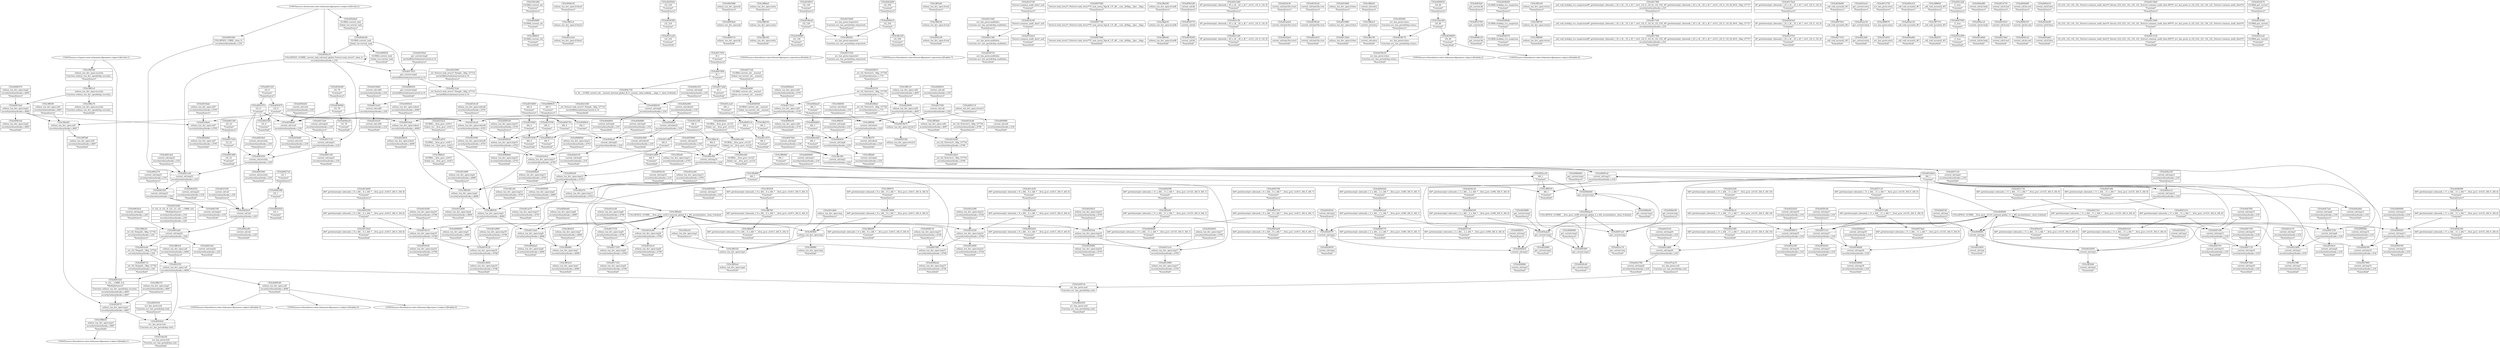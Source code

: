 digraph {
	CE0x4003010 [shape=record,shape=Mrecord,label="{CE0x4003010|avc_has_perm:tsid|Function::avc_has_perm&Arg::tsid::|*SummSource*}"]
	CE0x3ffcf70 [shape=record,shape=Mrecord,label="{CE0x3ffcf70|current_sid:tobool|security/selinux/hooks.c,218|*SummSink*}"]
	CE0x3ff54b0 [shape=record,shape=Mrecord,label="{CE0x3ff54b0|selinux_tun_dev_open:call2|security/selinux/hooks.c,4697|*SummSink*}"]
	CE0x3ff30d0 [shape=record,shape=Mrecord,label="{CE0x3ff30d0|current_sid:tmp1|*SummSink*}"]
	CE0x4002fa0 [shape=record,shape=Mrecord,label="{CE0x4002fa0|avc_has_perm:tsid|Function::avc_has_perm&Arg::tsid::}"]
	CE0x40232a0 [shape=record,shape=Mrecord,label="{CE0x40232a0|_ret_%struct.task_struct*_%tmp4,_!dbg_!27714|./arch/x86/include/asm/current.h,14}"]
	CE0x4019120 [shape=record,shape=Mrecord,label="{CE0x4019120|selinux_tun_dev_open:tmp19|security/selinux/hooks.c,4708}"]
	CE0x4047f00 [shape=record,shape=Mrecord,label="{CE0x4047f00|current_sid:tmp15|security/selinux/hooks.c,218|*SummSource*}"]
	CE0x404b090 [shape=record,shape=Mrecord,label="{CE0x404b090|i64*_getelementptr_inbounds_(_11_x_i64_,_11_x_i64_*___llvm_gcov_ctr125,_i64_0,_i64_6)|*Constant*|*SummSource*}"]
	CE0x401b9c0 [shape=record,shape=Mrecord,label="{CE0x401b9c0|current_sid:tmp1|*SummSource*}"]
	CE0x4004ba0 [shape=record,shape=Mrecord,label="{CE0x4004ba0|selinux_tun_dev_open:tmp6|security/selinux/hooks.c,4699|*SummSink*}"]
	CE0x4000cf0 [shape=record,shape=Mrecord,label="{CE0x4000cf0|selinux_tun_dev_open:tmp12|security/selinux/hooks.c,4703}"]
	CE0x400d6d0 [shape=record,shape=Mrecord,label="{CE0x400d6d0|i64*_getelementptr_inbounds_(_11_x_i64_,_11_x_i64_*___llvm_gcov_ctr125,_i64_0,_i64_1)|*Constant*|*SummSink*}"]
	CE0x40160b0 [shape=record,shape=Mrecord,label="{CE0x40160b0|current_sid:call4|security/selinux/hooks.c,218|*SummSource*}"]
	CE0x40048f0 [shape=record,shape=Mrecord,label="{CE0x40048f0|GLOBAL:current_sid|*Constant*}"]
	CE0x4018cf0 [shape=record,shape=Mrecord,label="{CE0x4018cf0|selinux_tun_dev_open:tmp18|security/selinux/hooks.c,4708|*SummSink*}"]
	CE0x40074d0 [shape=record,shape=Mrecord,label="{CE0x40074d0|current_sid:tmp16|security/selinux/hooks.c,218|*SummSink*}"]
	CE0x3ff41c0 [shape=record,shape=Mrecord,label="{CE0x3ff41c0|selinux_tun_dev_open:if.then5}"]
	CE0x40569b0 [shape=record,shape=Mrecord,label="{CE0x40569b0|i32_78|*Constant*}"]
	CE0x4028390 [shape=record,shape=Mrecord,label="{CE0x4028390|i32_218|*Constant*}"]
	CE0x401af70 [shape=record,shape=Mrecord,label="{CE0x401af70|selinux_tun_dev_open:tmp13|security/selinux/hooks.c,4703|*SummSink*}"]
	CE0x4023ff0 [shape=record,shape=Mrecord,label="{CE0x4023ff0|current_sid:tmp7|security/selinux/hooks.c,218|*SummSink*}"]
	CE0x4024650 [shape=record,shape=Mrecord,label="{CE0x4024650|current_sid:tmp2|*SummSink*}"]
	CE0x40007c0 [shape=record,shape=Mrecord,label="{CE0x40007c0|selinux_tun_dev_open:bb|*SummSink*}"]
	CE0x3ffd270 [shape=record,shape=Mrecord,label="{CE0x3ffd270|i64_2|*Constant*}"]
	CE0x3ffb160 [shape=record,shape=Mrecord,label="{CE0x3ffb160|selinux_tun_dev_open:entry|*SummSink*}"]
	CE0x3ffd540 [shape=record,shape=Mrecord,label="{CE0x3ffd540|avc_has_perm:requested|Function::avc_has_perm&Arg::requested::}"]
	CE0x4062a80 [shape=record,shape=Mrecord,label="{CE0x4062a80|current_sid:sid|security/selinux/hooks.c,220|*SummSink*}"]
	CE0x4009de0 [shape=record,shape=Mrecord,label="{CE0x4009de0|selinux_tun_dev_open:call3|security/selinux/hooks.c,4701|*SummSource*}"]
	CE0x4019490 [shape=record,shape=Mrecord,label="{CE0x4019490|i64_4|*Constant*|*SummSource*}"]
	CE0x4009030 [shape=record,shape=Mrecord,label="{CE0x4009030|selinux_tun_dev_open:tmp10|security/selinux/hooks.c,4703}"]
	CE0x40627a0 [shape=record,shape=Mrecord,label="{CE0x40627a0|i32_1|*Constant*|*SummSource*}"]
	CE0x4009580 [shape=record,shape=Mrecord,label="{CE0x4009580|current_sid:tmp11|security/selinux/hooks.c,218|*SummSink*}"]
	CE0x401dcd0 [shape=record,shape=Mrecord,label="{CE0x401dcd0|_ret_i32_%retval.0,_!dbg_!27734|security/selinux/hooks.c,4708|*SummSource*}"]
	CE0x404f730 [shape=record,shape=Mrecord,label="{CE0x404f730|i64_4|*Constant*}"]
	CE0x40285b0 [shape=record,shape=Mrecord,label="{CE0x40285b0|i32_218|*Constant*|*SummSource*}"]
	CE0x4002f30 [shape=record,shape=Mrecord,label="{CE0x4002f30|avc_has_perm:ssid|Function::avc_has_perm&Arg::ssid::|*SummSink*}"]
	CE0x404f0d0 [shape=record,shape=Mrecord,label="{CE0x404f0d0|COLLAPSED:_GCMRE___llvm_gcov_ctr125_internal_global_11_x_i64_zeroinitializer:_elem_0:default:}"]
	CE0x3ff4530 [shape=record,shape=Mrecord,label="{CE0x3ff4530|selinux_tun_dev_open:if.end}"]
	CE0x404f140 [shape=record,shape=Mrecord,label="{CE0x404f140|current_sid:tmp|*SummSource*}"]
	CE0x4017250 [shape=record,shape=Mrecord,label="{CE0x4017250|selinux_tun_dev_open:tmp9|security/selinux/hooks.c,4700}"]
	CE0x404ef10 [shape=record,shape=Mrecord,label="{CE0x404ef10|i64*_getelementptr_inbounds_(_11_x_i64_,_11_x_i64_*___llvm_gcov_ctr125,_i64_0,_i64_0)|*Constant*|*SummSink*}"]
	CE0x4056a20 [shape=record,shape=Mrecord,label="{CE0x4056a20|i32_78|*Constant*|*SummSink*}"]
	CE0x3ffb000 [shape=record,shape=Mrecord,label="{CE0x3ffb000|i64_1|*Constant*|*SummSource*}"]
	CE0x404f9c0 [shape=record,shape=Mrecord,label="{CE0x404f9c0|i64_5|*Constant*}"]
	CE0x3ff6a00 [shape=record,shape=Mrecord,label="{CE0x3ff6a00|i64*_getelementptr_inbounds_(_9_x_i64_,_9_x_i64_*___llvm_gcov_ctr413,_i64_0,_i64_0)|*Constant*|*SummSink*}"]
	CE0x4989630 [shape=record,shape=Mrecord,label="{CE0x4989630|i64_5|*Constant*|*SummSource*}"]
	CE0x40324c0 [shape=record,shape=Mrecord,label="{CE0x40324c0|%struct.common_audit_data*_null|*Constant*|*SummSink*}"]
	CE0x4004db0 [shape=record,shape=Mrecord,label="{CE0x4004db0|selinux_tun_dev_open:sid7|security/selinux/hooks.c,4705|*SummSink*}"]
	CE0x4000f80 [shape=record,shape=Mrecord,label="{CE0x4000f80|current_sid:call|security/selinux/hooks.c,218|*SummSink*}"]
	CE0x3ff5a60 [shape=record,shape=Mrecord,label="{CE0x3ff5a60|selinux_tun_dev_open:if.end|*SummSource*}"]
	CE0x53da1f0 [shape=record,shape=Mrecord,label="{CE0x53da1f0|avc_has_perm:tsid|Function::avc_has_perm&Arg::tsid::|*SummSink*}"]
	CE0x4025160 [shape=record,shape=Mrecord,label="{CE0x4025160|current_sid:sid|security/selinux/hooks.c,220|*SummSource*}"]
	CE0x4007ac0 [shape=record,shape=Mrecord,label="{CE0x4007ac0|get_current:tmp}"]
	CE0x401a2a0 [shape=record,shape=Mrecord,label="{CE0x401a2a0|selinux_tun_dev_open:if.then5|*SummSink*}"]
	CE0x4007350 [shape=record,shape=Mrecord,label="{CE0x4007350|current_sid:tmp16|security/selinux/hooks.c,218|*SummSource*}"]
	CE0x4005fe0 [shape=record,shape=Mrecord,label="{CE0x4005fe0|selinux_tun_dev_open:tobool|security/selinux/hooks.c,4699|*SummSource*}"]
	CE0x40170e0 [shape=record,shape=Mrecord,label="{CE0x40170e0|selinux_tun_dev_open:call3|security/selinux/hooks.c,4701}"]
	CE0x4007740 [shape=record,shape=Mrecord,label="{CE0x4007740|%struct.task_struct*_(%struct.task_struct**)*_asm_movq_%gs:$_1:P_,$0_,_r,im,_dirflag_,_fpsr_,_flags_}"]
	CE0x4014b00 [shape=record,shape=Mrecord,label="{CE0x4014b00|i64*_getelementptr_inbounds_(_9_x_i64_,_9_x_i64_*___llvm_gcov_ctr413,_i64_0,_i64_8)|*Constant*|*SummSource*}"]
	CE0x401bec0 [shape=record,shape=Mrecord,label="{CE0x401bec0|selinux_tun_dev_open:tmp8|security/selinux/hooks.c,4700|*SummSink*}"]
	CE0x4036ea0 [shape=record,shape=Mrecord,label="{CE0x4036ea0|i32_128|*Constant*}"]
	CE0x4009660 [shape=record,shape=Mrecord,label="{CE0x4009660|selinux_tun_dev_open:tmp5|security/selinux/hooks.c,4699|*SummSink*}"]
	CE0x3ff2e60 [shape=record,shape=Mrecord,label="{CE0x3ff2e60|i64*_getelementptr_inbounds_(_11_x_i64_,_11_x_i64_*___llvm_gcov_ctr125,_i64_0,_i64_1)|*Constant*}"]
	CE0x3ff9c10 [shape=record,shape=Mrecord,label="{CE0x3ff9c10|selinux_tun_dev_open:call2|security/selinux/hooks.c,4697|*SummSource*}"]
	CE0x400bc50 [shape=record,shape=Mrecord,label="{CE0x400bc50|selinux_tun_dev_open:if.then5|*SummSource*}"]
	CE0x5d287e0 [shape=record,shape=Mrecord,label="{CE0x5d287e0|avc_has_perm:ssid|Function::avc_has_perm&Arg::ssid::}"]
	CE0x3ff9ed0 [shape=record,shape=Mrecord,label="{CE0x3ff9ed0|selinux_tun_dev_open:if.end6|*SummSink*}"]
	CE0x5f7aa70 [shape=record,shape=Mrecord,label="{CE0x5f7aa70|avc_has_perm:ssid|Function::avc_has_perm&Arg::ssid::|*SummSource*}"]
	CE0x4009400 [shape=record,shape=Mrecord,label="{CE0x4009400|current_sid:tmp11|security/selinux/hooks.c,218|*SummSource*}"]
	CE0x4031340 [shape=record,shape=Mrecord,label="{CE0x4031340|avc_has_perm:auditdata|Function::avc_has_perm&Arg::auditdata::}"]
	CE0x401bc60 [shape=record,shape=Mrecord,label="{CE0x401bc60|selinux_tun_dev_open:tmp8|security/selinux/hooks.c,4700}"]
	CE0x4050770 [shape=record,shape=Mrecord,label="{CE0x4050770|current_sid:bb}"]
	CE0x40132a0 [shape=record,shape=Mrecord,label="{CE0x40132a0|selinux_tun_dev_open:tmp6|security/selinux/hooks.c,4699}"]
	CE0x4021d60 [shape=record,shape=Mrecord,label="{CE0x4021d60|i8*_getelementptr_inbounds_(_45_x_i8_,_45_x_i8_*_.str12,_i32_0,_i32_0)|*Constant*|*SummSource*}"]
	CE0x403a4e0 [shape=record,shape=Mrecord,label="{CE0x403a4e0|current_sid:land.lhs.true2}"]
	CE0x404d6b0 [shape=record,shape=Mrecord,label="{CE0x404d6b0|current_sid:tobool1|security/selinux/hooks.c,218}"]
	CE0x4016ca0 [shape=record,shape=Mrecord,label="{CE0x4016ca0|selinux_tun_dev_open:tobool4|security/selinux/hooks.c,4703}"]
	CE0x40392a0 [shape=record,shape=Mrecord,label="{CE0x40392a0|current_sid:land.lhs.true}"]
	CE0x4016fb0 [shape=record,shape=Mrecord,label="{CE0x4016fb0|i64_4|*Constant*}"]
	CE0x4007da0 [shape=record,shape=Mrecord,label="{CE0x4007da0|selinux_tun_dev_open:tmp2|security/selinux/hooks.c,4693}"]
	CE0x4006370 [shape=record,shape=Mrecord,label="{CE0x4006370|selinux_tun_dev_open:tmp2|security/selinux/hooks.c,4693|*SummSource*}"]
	CE0x401a870 [shape=record,shape=Mrecord,label="{CE0x401a870|GLOBAL:__llvm_gcov_ctr413|Global_var:__llvm_gcov_ctr413}"]
	CE0x400f450 [shape=record,shape=Mrecord,label="{CE0x400f450|GLOBAL:current_task|Global_var:current_task|*SummSink*}"]
	CE0x40139a0 [shape=record,shape=Mrecord,label="{CE0x40139a0|selinux_tun_dev_open:if.then|*SummSink*}"]
	CE0x3ffb420 [shape=record,shape=Mrecord,label="{CE0x3ffb420|current_sid:entry|*SummSource*}"]
	CE0x4061c60 [shape=record,shape=Mrecord,label="{CE0x4061c60|current_sid:tmp22|security/selinux/hooks.c,218}"]
	CE0x4038170 [shape=record,shape=Mrecord,label="{CE0x4038170|avc_has_perm:tclass|Function::avc_has_perm&Arg::tclass::}"]
	CE0x4047f70 [shape=record,shape=Mrecord,label="{CE0x4047f70|current_sid:tmp15|security/selinux/hooks.c,218|*SummSink*}"]
	CE0x4062920 [shape=record,shape=Mrecord,label="{CE0x4062920|i32_1|*Constant*|*SummSink*}"]
	CE0x40393a0 [shape=record,shape=Mrecord,label="{CE0x40393a0|current_sid:land.lhs.true|*SummSource*}"]
	CE0x40473a0 [shape=record,shape=Mrecord,label="{CE0x40473a0|current_sid:tmp6|security/selinux/hooks.c,218|*SummSource*}"]
	CE0x3ff4320 [shape=record,shape=Mrecord,label="{CE0x3ff4320|selinux_tun_dev_open:tmp1}"]
	CE0x550cd60 [shape=record,shape=Mrecord,label="{CE0x550cd60|GLOBAL:current_sid|*Constant*|*SummSource*}"]
	CE0x403a410 [shape=record,shape=Mrecord,label="{CE0x403a410|current_sid:land.lhs.true|*SummSink*}"]
	CE0x4050230 [shape=record,shape=Mrecord,label="{CE0x4050230|current_sid:tmp10|security/selinux/hooks.c,218|*SummSink*}"]
	"CONST[source:0(mediator),value:2(dynamic)][purpose:{subject}][SnkIdx:0]"
	CE0x4023060 [shape=record,shape=Mrecord,label="{CE0x4023060|_ret_%struct.task_struct*_%tmp4,_!dbg_!27714|./arch/x86/include/asm/current.h,14|*SummSource*}"]
	CE0x404d080 [shape=record,shape=Mrecord,label="{CE0x404d080|current_sid:tmp9|security/selinux/hooks.c,218|*SummSource*}"]
	CE0x4036f80 [shape=record,shape=Mrecord,label="{CE0x4036f80|i32_128|*Constant*|*SummSink*}"]
	CE0x401d800 [shape=record,shape=Mrecord,label="{CE0x401d800|selinux_tun_dev_open:tmp19|security/selinux/hooks.c,4708|*SummSource*}"]
	CE0x400dfc0 [shape=record,shape=Mrecord,label="{CE0x400dfc0|current_sid:tmp4|security/selinux/hooks.c,218}"]
	CE0x40203a0 [shape=record,shape=Mrecord,label="{CE0x40203a0|selinux_tun_dev_open:tmp16|security/selinux/hooks.c,4705}"]
	CE0x4017310 [shape=record,shape=Mrecord,label="{CE0x4017310|selinux_tun_dev_open:tmp9|security/selinux/hooks.c,4700|*SummSink*}"]
	CE0x4036f10 [shape=record,shape=Mrecord,label="{CE0x4036f10|i32_128|*Constant*|*SummSource*}"]
	CE0x3ffab30 [shape=record,shape=Mrecord,label="{CE0x3ffab30|selinux_tun_dev_open:if.end6}"]
	CE0x4001070 [shape=record,shape=Mrecord,label="{CE0x4001070|i32_0|*Constant*}"]
	CE0x4028830 [shape=record,shape=Mrecord,label="{CE0x4028830|selinux_tun_dev_open:tobool|security/selinux/hooks.c,4699|*SummSink*}"]
	CE0x4989940 [shape=record,shape=Mrecord,label="{CE0x4989940|selinux_tun_dev_open:tmp11|security/selinux/hooks.c,4703|*SummSource*}"]
	CE0x401d950 [shape=record,shape=Mrecord,label="{CE0x401d950|selinux_tun_dev_open:tmp19|security/selinux/hooks.c,4708|*SummSink*}"]
	CE0x4021cf0 [shape=record,shape=Mrecord,label="{CE0x4021cf0|i8*_getelementptr_inbounds_(_45_x_i8_,_45_x_i8_*_.str12,_i32_0,_i32_0)|*Constant*}"]
	CE0x4063fa0 [shape=record,shape=Mrecord,label="{CE0x4063fa0|get_current:bb|*SummSource*}"]
	"CONST[source:0(mediator),value:2(dynamic)][purpose:{object}][SnkIdx:1]"
	"CONST[source:0(mediator),value:2(dynamic)][purpose:{object}][SnkIdx:5]"
	CE0x3ff6810 [shape=record,shape=Mrecord,label="{CE0x3ff6810|GLOBAL:current_sid|*Constant*|*SummSink*}"]
	CE0x4057c10 [shape=record,shape=Mrecord,label="{CE0x4057c10|i64*_getelementptr_inbounds_(_11_x_i64_,_11_x_i64_*___llvm_gcov_ctr125,_i64_0,_i64_9)|*Constant*|*SummSource*}"]
	CE0x40280d0 [shape=record,shape=Mrecord,label="{CE0x40280d0|GLOBAL:lockdep_rcu_suspicious|*Constant*}"]
	CE0x3ff3a30 [shape=record,shape=Mrecord,label="{CE0x3ff3a30|selinux_tun_dev_open:tmp1|*SummSource*}"]
	CE0x4061de0 [shape=record,shape=Mrecord,label="{CE0x4061de0|current_sid:tmp22|security/selinux/hooks.c,218|*SummSource*}"]
	CE0x4062050 [shape=record,shape=Mrecord,label="{CE0x4062050|current_sid:tmp22|security/selinux/hooks.c,218|*SummSink*}"]
	CE0x3ff97f0 [shape=record,shape=Mrecord,label="{CE0x3ff97f0|selinux_tun_dev_open:return}"]
	CE0x40223f0 [shape=record,shape=Mrecord,label="{CE0x40223f0|current_sid:tmp19|security/selinux/hooks.c,218|*SummSink*}"]
	CE0x4017f60 [shape=record,shape=Mrecord,label="{CE0x4017f60|_call_void_lockdep_rcu_suspicious(i8*_getelementptr_inbounds_(_25_x_i8_,_25_x_i8_*_.str3,_i32_0,_i32_0),_i32_218,_i8*_getelementptr_inbounds_(_45_x_i8_,_45_x_i8_*_.str12,_i32_0,_i32_0))_#10,_!dbg_!27727|security/selinux/hooks.c,218|*SummSource*}"]
	CE0x4000090 [shape=record,shape=Mrecord,label="{CE0x4000090|current_sid:tmp13|security/selinux/hooks.c,218|*SummSource*}"]
	CE0x40082a0 [shape=record,shape=Mrecord,label="{CE0x40082a0|selinux_tun_dev_open:tmp15|security/selinux/hooks.c,4704|*SummSink*}"]
	CE0x4061940 [shape=record,shape=Mrecord,label="{CE0x4061940|current_sid:security|security/selinux/hooks.c,218|*SummSink*}"]
	CE0x4003480 [shape=record,shape=Mrecord,label="{CE0x4003480|selinux_tun_dev_open:bb|*SummSource*}"]
	CE0x4063bc0 [shape=record,shape=Mrecord,label="{CE0x4063bc0|current_sid:tmp24|security/selinux/hooks.c,220|*SummSource*}"]
	CE0x4019be0 [shape=record,shape=Mrecord,label="{CE0x4019be0|selinux_tun_dev_open:sid7|security/selinux/hooks.c,4705}"]
	CE0x49895c0 [shape=record,shape=Mrecord,label="{CE0x49895c0|i64_5|*Constant*|*SummSink*}"]
	CE0x4021e00 [shape=record,shape=Mrecord,label="{CE0x4021e00|i8*_getelementptr_inbounds_(_45_x_i8_,_45_x_i8_*_.str12,_i32_0,_i32_0)|*Constant*|*SummSink*}"]
	CE0x3ff6a70 [shape=record,shape=Mrecord,label="{CE0x3ff6a70|selinux_tun_dev_open:security|Function::selinux_tun_dev_open&Arg::security::|*SummSink*}"]
	CE0x4017610 [shape=record,shape=Mrecord,label="{CE0x4017610|get_current:tmp4|./arch/x86/include/asm/current.h,14}"]
	CE0x4019b70 [shape=record,shape=Mrecord,label="{CE0x4019b70|selinux_tun_dev_open:retval.0}"]
	CE0x40263e0 [shape=record,shape=Mrecord,label="{CE0x40263e0|i8*_getelementptr_inbounds_(_25_x_i8_,_25_x_i8_*_.str3,_i32_0,_i32_0)|*Constant*}"]
	CE0x40078d0 [shape=record,shape=Mrecord,label="{CE0x40078d0|%struct.task_struct*_(%struct.task_struct**)*_asm_movq_%gs:$_1:P_,$0_,_r,im,_dirflag_,_fpsr_,_flags_|*SummSink*}"]
	CE0x3ff3fb0 [shape=record,shape=Mrecord,label="{CE0x3ff3fb0|selinux_tun_dev_open:tmp}"]
	CE0x4017510 [shape=record,shape=Mrecord,label="{CE0x4017510|_call_void_mcount()_#3|*SummSink*}"]
	CE0x402e6c0 [shape=record,shape=Mrecord,label="{CE0x402e6c0|selinux_tun_dev_open:tmp11|security/selinux/hooks.c,4703}"]
	CE0x4035c90 [shape=record,shape=Mrecord,label="{CE0x4035c90|%struct.common_audit_data*_null|*Constant*}"]
	CE0x4022ee0 [shape=record,shape=Mrecord,label="{CE0x4022ee0|get_current:entry|*SummSource*}"]
	CE0x4020880 [shape=record,shape=Mrecord,label="{CE0x4020880|get_current:tmp2|*SummSource*}"]
	CE0x4028270 [shape=record,shape=Mrecord,label="{CE0x4028270|GLOBAL:lockdep_rcu_suspicious|*Constant*|*SummSink*}"]
	CE0x5f7a910 [shape=record,shape=Mrecord,label="{CE0x5f7a910|avc_has_perm:entry|*SummSink*}"]
	CE0x404d150 [shape=record,shape=Mrecord,label="{CE0x404d150|current_sid:tmp9|security/selinux/hooks.c,218|*SummSink*}"]
	CE0x4058cc0 [shape=record,shape=Mrecord,label="{CE0x4058cc0|i64*_getelementptr_inbounds_(_11_x_i64_,_11_x_i64_*___llvm_gcov_ctr125,_i64_0,_i64_10)|*Constant*}"]
	CE0x4066930 [shape=record,shape=Mrecord,label="{CE0x4066930|get_current:tmp4|./arch/x86/include/asm/current.h,14|*SummSink*}"]
	CE0x4007840 [shape=record,shape=Mrecord,label="{CE0x4007840|%struct.task_struct*_(%struct.task_struct**)*_asm_movq_%gs:$_1:P_,$0_,_r,im,_dirflag_,_fpsr_,_flags_|*SummSource*}"]
	CE0x40195f0 [shape=record,shape=Mrecord,label="{CE0x40195f0|i64_4|*Constant*|*SummSink*}"]
	CE0x40016a0 [shape=record,shape=Mrecord,label="{CE0x40016a0|selinux_tun_dev_open:tobool|security/selinux/hooks.c,4699}"]
	CE0x40271d0 [shape=record,shape=Mrecord,label="{CE0x40271d0|GLOBAL:current_sid.__warned|Global_var:current_sid.__warned|*SummSource*}"]
	CE0x4047a10 [shape=record,shape=Mrecord,label="{CE0x4047a10|i64*_getelementptr_inbounds_(_11_x_i64_,_11_x_i64_*___llvm_gcov_ctr125,_i64_0,_i64_8)|*Constant*}"]
	CE0x4005780 [shape=record,shape=Mrecord,label="{CE0x4005780|i64*_getelementptr_inbounds_(_9_x_i64_,_9_x_i64_*___llvm_gcov_ctr413,_i64_0,_i64_7)|*Constant*|*SummSource*}"]
	CE0x400a150 [shape=record,shape=Mrecord,label="{CE0x400a150|_call_void_mcount()_#3}"]
	CE0x40021f0 [shape=record,shape=Mrecord,label="{CE0x40021f0|selinux_tun_dev_open:if.end|*SummSink*}"]
	CE0x3ff9e20 [shape=record,shape=Mrecord,label="{CE0x3ff9e20|_ret_i32_%tmp24,_!dbg_!27742|security/selinux/hooks.c,220|*SummSource*}"]
	CE0x4022020 [shape=record,shape=Mrecord,label="{CE0x4022020|current_sid:tmp19|security/selinux/hooks.c,218|*SummSource*}"]
	CE0x3ffa870 [shape=record,shape=Mrecord,label="{CE0x3ffa870|_call_void_mcount()_#3|*SummSink*}"]
	CE0x4016f40 [shape=record,shape=Mrecord,label="{CE0x4016f40|selinux_tun_dev_open:tobool4|security/selinux/hooks.c,4703|*SummSink*}"]
	CE0x4019790 [shape=record,shape=Mrecord,label="{CE0x4019790|i64_5|*Constant*}"]
	CE0x4005110 [shape=record,shape=Mrecord,label="{CE0x4005110|selinux_tun_dev_open:retval.0|*SummSource*}"]
	CE0x40637e0 [shape=record,shape=Mrecord,label="{CE0x40637e0|i64*_getelementptr_inbounds_(_2_x_i64_,_2_x_i64_*___llvm_gcov_ctr98,_i64_0,_i64_0)|*Constant*|*SummSink*}"]
	CE0x4001320 [shape=record,shape=Mrecord,label="{CE0x4001320|i32_0|*Constant*|*SummSource*}"]
	"CONST[source:2(external),value:2(dynamic)][purpose:{subject}][SrcIdx:2]"
	CE0x3ff9f80 [shape=record,shape=Mrecord,label="{CE0x3ff9f80|selinux_tun_dev_open:tmp|*SummSink*}"]
	CE0x3ffbf30 [shape=record,shape=Mrecord,label="{CE0x3ffbf30|current_sid:tmp4|security/selinux/hooks.c,218|*SummSource*}"]
	CE0x3ff8970 [shape=record,shape=Mrecord,label="{CE0x3ff8970|i64*_getelementptr_inbounds_(_9_x_i64_,_9_x_i64_*___llvm_gcov_ctr413,_i64_0,_i64_0)|*Constant*|*SummSource*}"]
	CE0x40623f0 [shape=record,shape=Mrecord,label="{CE0x40623f0|current_sid:tmp23|security/selinux/hooks.c,218|*SummSink*}"]
	CE0x49896d0 [shape=record,shape=Mrecord,label="{CE0x49896d0|selinux_tun_dev_open:tmp10|security/selinux/hooks.c,4703|*SummSink*}"]
	CE0x4021730 [shape=record,shape=Mrecord,label="{CE0x4021730|i64*_getelementptr_inbounds_(_11_x_i64_,_11_x_i64_*___llvm_gcov_ctr125,_i64_0,_i64_0)|*Constant*|*SummSource*}"]
	CE0x4024570 [shape=record,shape=Mrecord,label="{CE0x4024570|current_sid:tmp2}"]
	CE0x4058970 [shape=record,shape=Mrecord,label="{CE0x4058970|current_sid:tmp19|security/selinux/hooks.c,218}"]
	CE0x3ffb370 [shape=record,shape=Mrecord,label="{CE0x3ffb370|selinux_tun_dev_open:tmp3|security/selinux/hooks.c,4697|*SummSource*}"]
	CE0x4002d50 [shape=record,shape=Mrecord,label="{CE0x4002d50|i64*_getelementptr_inbounds_(_9_x_i64_,_9_x_i64_*___llvm_gcov_ctr413,_i64_0,_i64_6)|*Constant*|*SummSink*}"]
	CE0x400cfb0 [shape=record,shape=Mrecord,label="{CE0x400cfb0|GLOBAL:__llvm_gcov_ctr125|Global_var:__llvm_gcov_ctr125|*SummSink*}"]
	CE0x402ece0 [shape=record,shape=Mrecord,label="{CE0x402ece0|i64_1|*Constant*}"]
	CE0x3ffb8c0 [shape=record,shape=Mrecord,label="{CE0x3ffb8c0|GLOBAL:__llvm_gcov_ctr413|Global_var:__llvm_gcov_ctr413|*SummSink*}"]
	CE0x3ffb760 [shape=record,shape=Mrecord,label="{CE0x3ffb760|i64*_getelementptr_inbounds_(_9_x_i64_,_9_x_i64_*___llvm_gcov_ctr413,_i64_0,_i64_3)|*Constant*}"]
	CE0x4047940 [shape=record,shape=Mrecord,label="{CE0x4047940|i1_true|*Constant*}"]
	CE0x404faa0 [shape=record,shape=Mrecord,label="{CE0x404faa0|current_sid:tmp9|security/selinux/hooks.c,218}"]
	CE0x4005710 [shape=record,shape=Mrecord,label="{CE0x4005710|i64*_getelementptr_inbounds_(_9_x_i64_,_9_x_i64_*___llvm_gcov_ctr413,_i64_0,_i64_7)|*Constant*}"]
	CE0x40276f0 [shape=record,shape=Mrecord,label="{CE0x40276f0|current_sid:call|security/selinux/hooks.c,218}"]
	CE0x4026cd0 [shape=record,shape=Mrecord,label="{CE0x4026cd0|get_current:tmp3|*SummSink*}"]
	CE0x401b850 [shape=record,shape=Mrecord,label="{CE0x401b850|current_sid:tmp|*SummSink*}"]
	CE0x40586c0 [shape=record,shape=Mrecord,label="{CE0x40586c0|current_sid:tmp18|security/selinux/hooks.c,218|*SummSource*}"]
	CE0x400ecc0 [shape=record,shape=Mrecord,label="{CE0x400ecc0|current_sid:do.body}"]
	CE0x4066080 [shape=record,shape=Mrecord,label="{CE0x4066080|get_current:tmp3|*SummSource*}"]
	CE0x4012750 [shape=record,shape=Mrecord,label="{CE0x4012750|avc_has_perm:entry|*SummSource*}"]
	CE0x400d590 [shape=record,shape=Mrecord,label="{CE0x400d590|i64*_getelementptr_inbounds_(_11_x_i64_,_11_x_i64_*___llvm_gcov_ctr125,_i64_0,_i64_1)|*Constant*|*SummSource*}"]
	CE0x4038000 [shape=record,shape=Mrecord,label="{CE0x4038000|i16_49|*Constant*|*SummSink*}"]
	CE0x4062270 [shape=record,shape=Mrecord,label="{CE0x4062270|current_sid:tmp23|security/selinux/hooks.c,218|*SummSource*}"]
	CE0x3ffbd50 [shape=record,shape=Mrecord,label="{CE0x3ffbd50|i64*_getelementptr_inbounds_(_9_x_i64_,_9_x_i64_*___llvm_gcov_ctr413,_i64_0,_i64_3)|*Constant*|*SummSink*}"]
	CE0x3ff3c40 [shape=record,shape=Mrecord,label="{CE0x3ff3c40|selinux_tun_dev_open:return|*SummSource*}"]
	CE0x3ff43d0 [shape=record,shape=Mrecord,label="{CE0x3ff43d0|selinux_tun_dev_open:security|Function::selinux_tun_dev_open&Arg::security::|*SummSource*}"]
	CE0x4048630 [shape=record,shape=Mrecord,label="{CE0x4048630|current_sid:tmp8|security/selinux/hooks.c,218}"]
	CE0x401d0f0 [shape=record,shape=Mrecord,label="{CE0x401d0f0|selinux_tun_dev_open:tmp4|security/selinux/hooks.c,4699|*SummSource*}"]
	CE0x40337b0 [shape=record,shape=Mrecord,label="{CE0x40337b0|avc_has_perm:requested|Function::avc_has_perm&Arg::requested::|*SummSink*}"]
	CE0x4024dc0 [shape=record,shape=Mrecord,label="{CE0x4024dc0|current_sid:land.lhs.true2|*SummSink*}"]
	CE0x40254d0 [shape=record,shape=Mrecord,label="{CE0x40254d0|0:_i32,_4:_i32,_8:_i32,_12:_i32,_:_CMRE_4,8_|*MultipleSource*|security/selinux/hooks.c,218|security/selinux/hooks.c,218|security/selinux/hooks.c,220}"]
	CE0x404f060 [shape=record,shape=Mrecord,label="{CE0x404f060|current_sid:tmp}"]
	CE0x40004f0 [shape=record,shape=Mrecord,label="{CE0x40004f0|current_sid:tmp14|security/selinux/hooks.c,218|*SummSource*}"]
	CE0x40215c0 [shape=record,shape=Mrecord,label="{CE0x40215c0|i64*_getelementptr_inbounds_(_11_x_i64_,_11_x_i64_*___llvm_gcov_ctr125,_i64_0,_i64_0)|*Constant*}"]
	CE0x404a4b0 [shape=record,shape=Mrecord,label="{CE0x404a4b0|current_sid:tmp12|security/selinux/hooks.c,218|*SummSink*}"]
	CE0x40054a0 [shape=record,shape=Mrecord,label="{CE0x40054a0|selinux_tun_dev_open:bb}"]
	CE0x404c750 [shape=record,shape=Mrecord,label="{CE0x404c750|0:_i8,_:_GCMR_current_sid.__warned_internal_global_i8_0,_section_.data.unlikely_,_align_1:_elem_0:default:}"]
	CE0x400e5d0 [shape=record,shape=Mrecord,label="{CE0x400e5d0|current_sid:bb|*SummSource*}"]
	CE0x402e5c0 [shape=record,shape=Mrecord,label="{CE0x402e5c0|i64*_getelementptr_inbounds_(_11_x_i64_,_11_x_i64_*___llvm_gcov_ctr125,_i64_0,_i64_8)|*Constant*|*SummSink*}"]
	CE0x4005a60 [shape=record,shape=Mrecord,label="{CE0x4005a60|i64*_getelementptr_inbounds_(_9_x_i64_,_9_x_i64_*___llvm_gcov_ctr413,_i64_0,_i64_7)|*Constant*|*SummSink*}"]
	CE0x401cf10 [shape=record,shape=Mrecord,label="{CE0x401cf10|i64_2|*Constant*|*SummSink*}"]
	CE0x4047a80 [shape=record,shape=Mrecord,label="{CE0x4047a80|i64*_getelementptr_inbounds_(_11_x_i64_,_11_x_i64_*___llvm_gcov_ctr125,_i64_0,_i64_8)|*Constant*|*SummSource*}"]
	CE0x401d320 [shape=record,shape=Mrecord,label="{CE0x401d320|selinux_tun_dev_open:tmp14|security/selinux/hooks.c,4704}"]
	CE0x4025760 [shape=record,shape=Mrecord,label="{CE0x4025760|get_current:bb}"]
	CE0x4020410 [shape=record,shape=Mrecord,label="{CE0x4020410|selinux_tun_dev_open:tmp16|security/selinux/hooks.c,4705|*SummSource*}"]
	CE0x40214b0 [shape=record,shape=Mrecord,label="{CE0x40214b0|current_sid:if.end|*SummSink*}"]
	CE0x3ffa660 [shape=record,shape=Mrecord,label="{CE0x3ffa660|i64_1|*Constant*}"]
	CE0x4061300 [shape=record,shape=Mrecord,label="{CE0x4061300|i32_22|*Constant*|*SummSource*}"]
	CE0x4006770 [shape=record,shape=Mrecord,label="{CE0x4006770|i64*_getelementptr_inbounds_(_2_x_i64_,_2_x_i64_*___llvm_gcov_ctr98,_i64_0,_i64_1)|*Constant*|*SummSink*}"]
	CE0x4024cf0 [shape=record,shape=Mrecord,label="{CE0x4024cf0|current_sid:land.lhs.true2|*SummSource*}"]
	CE0x4000ba0 [shape=record,shape=Mrecord,label="{CE0x4000ba0|selinux_tun_dev_open:tmp11|security/selinux/hooks.c,4703|*SummSink*}"]
	CE0x400b490 [shape=record,shape=Mrecord,label="{CE0x400b490|current_sid:do.end|*SummSource*}"]
	CE0x402ec70 [shape=record,shape=Mrecord,label="{CE0x402ec70|get_current:tmp|*SummSink*}"]
	CE0x4019fd0 [shape=record,shape=Mrecord,label="{CE0x4019fd0|selinux_tun_dev_open:if.then|*SummSource*}"]
	CE0x4024e80 [shape=record,shape=Mrecord,label="{CE0x4024e80|current_sid:if.then}"]
	CE0x404dac0 [shape=record,shape=Mrecord,label="{CE0x404dac0|COLLAPSED:_GCMRE___llvm_gcov_ctr98_internal_global_2_x_i64_zeroinitializer:_elem_0:default:}"]
	CE0x40025f0 [shape=record,shape=Mrecord,label="{CE0x40025f0|i32_0|*Constant*|*SummSink*}"]
	CE0x4019980 [shape=record,shape=Mrecord,label="{CE0x4019980|selinux_tun_dev_open:tmp17|security/selinux/hooks.c,4705|*SummSink*}"]
	CE0x400b310 [shape=record,shape=Mrecord,label="{CE0x400b310|current_sid:do.end}"]
	CE0x4031440 [shape=record,shape=Mrecord,label="{CE0x4031440|avc_has_perm:auditdata|Function::avc_has_perm&Arg::auditdata::|*SummSource*}"]
	CE0x402f000 [shape=record,shape=Mrecord,label="{CE0x402f000|selinux_tun_dev_open:call2|security/selinux/hooks.c,4697}"]
	CE0x4016c30 [shape=record,shape=Mrecord,label="{CE0x4016c30|selinux_tun_dev_open:tobool4|security/selinux/hooks.c,4703|*SummSource*}"]
	CE0x4007f90 [shape=record,shape=Mrecord,label="{CE0x4007f90|selinux_tun_dev_open:tmp15|security/selinux/hooks.c,4704}"]
	CE0x3ff8600 [shape=record,shape=Mrecord,label="{CE0x3ff8600|_call_void_mcount()_#3|*SummSource*}"]
	CE0x402e2d0 [shape=record,shape=Mrecord,label="{CE0x402e2d0|i1_true|*Constant*|*SummSource*}"]
	CE0x4022460 [shape=record,shape=Mrecord,label="{CE0x4022460|current_sid:tmp20|security/selinux/hooks.c,218}"]
	CE0x406bb40 [shape=record,shape=Mrecord,label="{CE0x406bb40|get_current:tmp1|*SummSink*}"]
	CE0x3ff8c00 [shape=record,shape=Mrecord,label="{CE0x3ff8c00|selinux_tun_dev_open:entry}"]
	CE0x4056c20 [shape=record,shape=Mrecord,label="{CE0x4056c20|COLLAPSED:_GCMRE_current_task_external_global_%struct.task_struct*:_elem_0::|security/selinux/hooks.c,218}"]
	CE0x400ed80 [shape=record,shape=Mrecord,label="{CE0x400ed80|current_sid:do.body|*SummSource*}"]
	CE0x404e980 [shape=record,shape=Mrecord,label="{CE0x404e980|current_sid:tobool1|security/selinux/hooks.c,218|*SummSink*}"]
	CE0x40145c0 [shape=record,shape=Mrecord,label="{CE0x40145c0|current_sid:if.end}"]
	CE0x401a690 [shape=record,shape=Mrecord,label="{CE0x401a690|selinux_tun_dev_open:tmp4|security/selinux/hooks.c,4699|*SummSink*}"]
	CE0x3ff8290 [shape=record,shape=Mrecord,label="{CE0x3ff8290|selinux_tun_dev_open:tmp4|security/selinux/hooks.c,4699}"]
	CE0x3ff9ab0 [shape=record,shape=Mrecord,label="{CE0x3ff9ab0|COLLAPSED:_GCMRE___llvm_gcov_ctr413_internal_global_9_x_i64_zeroinitializer:_elem_0:default:}"]
	CE0x4057e10 [shape=record,shape=Mrecord,label="{CE0x4057e10|current_sid:tmp17|security/selinux/hooks.c,218}"]
	CE0x4028200 [shape=record,shape=Mrecord,label="{CE0x4028200|GLOBAL:lockdep_rcu_suspicious|*Constant*|*SummSource*}"]
	CE0x4008710 [shape=record,shape=Mrecord,label="{CE0x4008710|_ret_i32_%tmp24,_!dbg_!27742|security/selinux/hooks.c,220|*SummSink*}"]
	CE0x40079c0 [shape=record,shape=Mrecord,label="{CE0x40079c0|_call_void_mcount()_#3}"]
	CE0x4026f40 [shape=record,shape=Mrecord,label="{CE0x4026f40|GLOBAL:current_sid.__warned|Global_var:current_sid.__warned}"]
	CE0x3ff8080 [shape=record,shape=Mrecord,label="{CE0x3ff8080|selinux_tun_dev_open:return|*SummSink*}"]
	CE0x400a460 [shape=record,shape=Mrecord,label="{CE0x400a460|_call_void_mcount()_#3|*SummSink*}"]
	CE0x4021a20 [shape=record,shape=Mrecord,label="{CE0x4021a20|i32_218|*Constant*|*SummSink*}"]
	CE0x406b940 [shape=record,shape=Mrecord,label="{CE0x406b940|get_current:tmp1}"]
	CE0x4061830 [shape=record,shape=Mrecord,label="{CE0x4061830|current_sid:security|security/selinux/hooks.c,218}"]
	CE0x4064250 [shape=record,shape=Mrecord,label="{CE0x4064250|i64*_getelementptr_inbounds_(_2_x_i64_,_2_x_i64_*___llvm_gcov_ctr98,_i64_0,_i64_0)|*Constant*}"]
	CE0x4026d90 [shape=record,shape=Mrecord,label="{CE0x4026d90|_call_void_mcount()_#3|*SummSource*}"]
	CE0x4047e90 [shape=record,shape=Mrecord,label="{CE0x4047e90|current_sid:tmp15|security/selinux/hooks.c,218}"]
	CE0x4013040 [shape=record,shape=Mrecord,label="{CE0x4013040|i32_(i32,_i32,_i16,_i32,_%struct.common_audit_data*)*_bitcast_(i32_(i32,_i32,_i16,_i32,_%struct.common_audit_data.495*)*_avc_has_perm_to_i32_(i32,_i32,_i16,_i32,_%struct.common_audit_data*)*)|*Constant*}"]
	CE0x408e2a0 [shape=record,shape=Mrecord,label="{CE0x408e2a0|i64*_getelementptr_inbounds_(_2_x_i64_,_2_x_i64_*___llvm_gcov_ctr98,_i64_0,_i64_1)|*Constant*}"]
	CE0x401cf80 [shape=record,shape=Mrecord,label="{CE0x401cf80|i64_0|*Constant*}"]
	CE0x4022ca0 [shape=record,shape=Mrecord,label="{CE0x4022ca0|GLOBAL:get_current|*Constant*|*SummSink*}"]
	CE0x404cf90 [shape=record,shape=Mrecord,label="{CE0x404cf90|current_sid:tmp10|security/selinux/hooks.c,218}"]
	CE0x404b340 [shape=record,shape=Mrecord,label="{CE0x404b340|i64*_getelementptr_inbounds_(_11_x_i64_,_11_x_i64_*___llvm_gcov_ctr125,_i64_0,_i64_6)|*Constant*|*SummSink*}"]
	CE0x401a5f0 [shape=record,shape=Mrecord,label="{CE0x401a5f0|i64_0|*Constant*|*SummSource*}"]
	CE0x4039200 [shape=record,shape=Mrecord,label="{CE0x4039200|current_sid:bb|*SummSink*}"]
	CE0x4022380 [shape=record,shape=Mrecord,label="{CE0x4022380|i64*_getelementptr_inbounds_(_11_x_i64_,_11_x_i64_*___llvm_gcov_ctr125,_i64_0,_i64_10)|*Constant*|*SummSink*}"]
	CE0x3ffd040 [shape=record,shape=Mrecord,label="{CE0x3ffd040|current_sid:tobool|security/selinux/hooks.c,218|*SummSource*}"]
	CE0x4020620 [shape=record,shape=Mrecord,label="{CE0x4020620|selinux_tun_dev_open:tmp17|security/selinux/hooks.c,4705|*SummSource*}"]
	CE0x3ffb5e0 [shape=record,shape=Mrecord,label="{CE0x3ffb5e0|selinux_tun_dev_open:call|security/selinux/hooks.c,4694|*SummSource*}"]
	CE0x4022e30 [shape=record,shape=Mrecord,label="{CE0x4022e30|get_current:entry}"]
	CE0x3ffc260 [shape=record,shape=Mrecord,label="{CE0x3ffc260|current_sid:tmp5|security/selinux/hooks.c,218}"]
	CE0x4022b70 [shape=record,shape=Mrecord,label="{CE0x4022b70|GLOBAL:get_current|*Constant*|*SummSource*}"]
	CE0x4018c80 [shape=record,shape=Mrecord,label="{CE0x4018c80|selinux_tun_dev_open:tmp18|security/selinux/hooks.c,4708|*SummSource*}"]
	CE0x4013120 [shape=record,shape=Mrecord,label="{CE0x4013120|i32_(i32,_i32,_i16,_i32,_%struct.common_audit_data*)*_bitcast_(i32_(i32,_i32,_i16,_i32,_%struct.common_audit_data.495*)*_avc_has_perm_to_i32_(i32,_i32,_i16,_i32,_%struct.common_audit_data*)*)|*Constant*|*SummSink*}"]
	CE0x3ff7fd0 [shape=record,shape=Mrecord,label="{CE0x3ff7fd0|selinux_tun_dev_open:sid1|security/selinux/hooks.c,4697|*SummSink*}"]
	CE0x3ffe010 [shape=record,shape=Mrecord,label="{CE0x3ffe010|selinux_tun_dev_open:tmp7|security/selinux/hooks.c,4699|*SummSource*}"]
	CE0x4023e70 [shape=record,shape=Mrecord,label="{CE0x4023e70|current_sid:tmp7|security/selinux/hooks.c,218|*SummSource*}"]
	CE0x4056bb0 [shape=record,shape=Mrecord,label="{CE0x4056bb0|current_sid:cred|security/selinux/hooks.c,218}"]
	"CONST[source:1(input),value:2(dynamic)][purpose:{object}][SrcIdx:1]"
	CE0x401cea0 [shape=record,shape=Mrecord,label="{CE0x401cea0|i64_2|*Constant*|*SummSource*}"]
	CE0x4019f60 [shape=record,shape=Mrecord,label="{CE0x4019f60|selinux_tun_dev_open:if.then}"]
	CE0x400a3c0 [shape=record,shape=Mrecord,label="{CE0x400a3c0|_call_void_mcount()_#3|*SummSource*}"]
	CE0x4015cc0 [shape=record,shape=Mrecord,label="{CE0x4015cc0|selinux_tun_dev_open:tmp17|security/selinux/hooks.c,4705}"]
	CE0x4061480 [shape=record,shape=Mrecord,label="{CE0x4061480|i32_22|*Constant*|*SummSink*}"]
	CE0x3ffb2c0 [shape=record,shape=Mrecord,label="{CE0x3ffb2c0|current_sid:entry}"]
	CE0x40584d0 [shape=record,shape=Mrecord,label="{CE0x40584d0|current_sid:tmp18|security/selinux/hooks.c,218}"]
	CE0x4057130 [shape=record,shape=Mrecord,label="{CE0x4057130|current_sid:tmp21|security/selinux/hooks.c,218}"]
	CE0x40500b0 [shape=record,shape=Mrecord,label="{CE0x40500b0|current_sid:tmp10|security/selinux/hooks.c,218|*SummSource*}"]
	CE0x404d850 [shape=record,shape=Mrecord,label="{CE0x404d850|current_sid:tmp8|security/selinux/hooks.c,218|*SummSink*}"]
	CE0x3ff81e0 [shape=record,shape=Mrecord,label="{CE0x3ff81e0|selinux_tun_dev_open:security|Function::selinux_tun_dev_open&Arg::security::}"]
	CE0x40336d0 [shape=record,shape=Mrecord,label="{CE0x40336d0|avc_has_perm:requested|Function::avc_has_perm&Arg::requested::|*SummSource*}"]
	CE0x4000f10 [shape=record,shape=Mrecord,label="{CE0x4000f10|current_sid:call|security/selinux/hooks.c,218|*SummSource*}"]
	CE0x4061f50 [shape=record,shape=Mrecord,label="{CE0x4061f50|current_sid:tmp23|security/selinux/hooks.c,218}"]
	CE0x40618a0 [shape=record,shape=Mrecord,label="{CE0x40618a0|current_sid:security|security/selinux/hooks.c,218|*SummSource*}"]
	CE0x3ffa190 [shape=record,shape=Mrecord,label="{CE0x3ffa190|current_sid:entry|*SummSink*}"]
	CE0x401cb30 [shape=record,shape=Mrecord,label="{CE0x401cb30|i64*_getelementptr_inbounds_(_9_x_i64_,_9_x_i64_*___llvm_gcov_ctr413,_i64_0,_i64_6)|*Constant*|*SummSource*}"]
	CE0x4017fd0 [shape=record,shape=Mrecord,label="{CE0x4017fd0|_call_void_lockdep_rcu_suspicious(i8*_getelementptr_inbounds_(_25_x_i8_,_25_x_i8_*_.str3,_i32_0,_i32_0),_i32_218,_i8*_getelementptr_inbounds_(_45_x_i8_,_45_x_i8_*_.str12,_i32_0,_i32_0))_#10,_!dbg_!27727|security/selinux/hooks.c,218|*SummSink*}"]
	CE0x4000100 [shape=record,shape=Mrecord,label="{CE0x4000100|current_sid:tmp13|security/selinux/hooks.c,218|*SummSink*}"]
	CE0x40225e0 [shape=record,shape=Mrecord,label="{CE0x40225e0|current_sid:tmp20|security/selinux/hooks.c,218|*SummSource*}"]
	CE0x4018c10 [shape=record,shape=Mrecord,label="{CE0x4018c10|selinux_tun_dev_open:tmp18|security/selinux/hooks.c,4708}"]
	CE0x4003ed0 [shape=record,shape=Mrecord,label="{CE0x4003ed0|_ret_i32_%tmp24,_!dbg_!27742|security/selinux/hooks.c,220}"]
	CE0x4019da0 [shape=record,shape=Mrecord,label="{CE0x4019da0|selinux_tun_dev_open:sid7|security/selinux/hooks.c,4705|*SummSource*}"]
	CE0x400ddb0 [shape=record,shape=Mrecord,label="{CE0x400ddb0|i64_3|*Constant*}"]
	CE0x3ff3430 [shape=record,shape=Mrecord,label="{CE0x3ff3430|i64*_getelementptr_inbounds_(_9_x_i64_,_9_x_i64_*___llvm_gcov_ctr413,_i64_0,_i64_3)|*Constant*|*SummSource*}"]
	CE0x53da360 [shape=record,shape=Mrecord,label="{CE0x53da360|i16_49|*Constant*}"]
	CE0x4009ec0 [shape=record,shape=Mrecord,label="{CE0x4009ec0|i32_256|*Constant*}"]
	CE0x401b8e0 [shape=record,shape=Mrecord,label="{CE0x401b8e0|i64_1|*Constant*}"]
	CE0x4016360 [shape=record,shape=Mrecord,label="{CE0x4016360|GLOBAL:get_current|*Constant*}"]
	CE0x40288a0 [shape=record,shape=Mrecord,label="{CE0x40288a0|_ret_i32_%retval.0,_!dbg_!27728|security/selinux/avc.c,775|*SummSink*}"]
	CE0x401d390 [shape=record,shape=Mrecord,label="{CE0x401d390|selinux_tun_dev_open:tmp14|security/selinux/hooks.c,4704|*SummSource*}"]
	CE0x40061c0 [shape=record,shape=Mrecord,label="{CE0x40061c0|i64_2|*Constant*}"]
	CE0x4058840 [shape=record,shape=Mrecord,label="{CE0x4058840|current_sid:tmp18|security/selinux/hooks.c,218|*SummSink*}"]
	CE0x3ffbfd0 [shape=record,shape=Mrecord,label="{CE0x3ffbfd0|current_sid:tmp4|security/selinux/hooks.c,218|*SummSink*}"]
	CE0x3ff8b50 [shape=record,shape=Mrecord,label="{CE0x3ff8b50|selinux_tun_dev_open:tmp3|security/selinux/hooks.c,4697|*SummSink*}"]
	CE0x3ff7370 [shape=record,shape=Mrecord,label="{CE0x3ff7370|_call_void_mcount()_#3}"]
	CE0x402f070 [shape=record,shape=Mrecord,label="{CE0x402f070|selinux_tun_dev_open:tmp3|security/selinux/hooks.c,4697}"]
	CE0x40245e0 [shape=record,shape=Mrecord,label="{CE0x40245e0|current_sid:tmp2|*SummSource*}"]
	CE0x3ff2d70 [shape=record,shape=Mrecord,label="{CE0x3ff2d70|selinux_tun_dev_open:tmp13|security/selinux/hooks.c,4703}"]
	CE0x4000020 [shape=record,shape=Mrecord,label="{CE0x4000020|current_sid:tmp13|security/selinux/hooks.c,218}"]
	CE0x40208f0 [shape=record,shape=Mrecord,label="{CE0x40208f0|get_current:tmp2|*SummSink*}"]
	CE0x40065d0 [shape=record,shape=Mrecord,label="{CE0x40065d0|selinux_tun_dev_open:call|security/selinux/hooks.c,4694|*SummSink*}"]
	CE0x3ff92a0 [shape=record,shape=Mrecord,label="{CE0x3ff92a0|selinux_tun_dev_open:tmp1|*SummSink*}"]
	CE0x40222d0 [shape=record,shape=Mrecord,label="{CE0x40222d0|i64*_getelementptr_inbounds_(_11_x_i64_,_11_x_i64_*___llvm_gcov_ctr125,_i64_0,_i64_10)|*Constant*|*SummSource*}"]
	CE0x4017ef0 [shape=record,shape=Mrecord,label="{CE0x4017ef0|_call_void_lockdep_rcu_suspicious(i8*_getelementptr_inbounds_(_25_x_i8_,_25_x_i8_*_.str3,_i32_0,_i32_0),_i32_218,_i8*_getelementptr_inbounds_(_45_x_i8_,_45_x_i8_*_.str12,_i32_0,_i32_0))_#10,_!dbg_!27727|security/selinux/hooks.c,218}"]
	CE0x402f1f0 [shape=record,shape=Mrecord,label="{CE0x402f1f0|selinux_tun_dev_open:call|security/selinux/hooks.c,4694}"]
	CE0x4023d00 [shape=record,shape=Mrecord,label="{CE0x4023d00|current_sid:tmp7|security/selinux/hooks.c,218}"]
	CE0x4004a60 [shape=record,shape=Mrecord,label="{CE0x4004a60|selinux_tun_dev_open:tmp6|security/selinux/hooks.c,4699|*SummSource*}"]
	CE0x4048d30 [shape=record,shape=Mrecord,label="{CE0x4048d30|current_sid:tmp3}"]
	CE0x400e0d0 [shape=record,shape=Mrecord,label="{CE0x400e0d0|i64_3|*Constant*|*SummSink*}"]
	CE0x400dee0 [shape=record,shape=Mrecord,label="{CE0x400dee0|i64_3|*Constant*|*SummSource*}"]
	CE0x4062be0 [shape=record,shape=Mrecord,label="{CE0x4062be0|current_sid:sid|security/selinux/hooks.c,220}"]
	CE0x406bc90 [shape=record,shape=Mrecord,label="{CE0x406bc90|get_current:tmp|*SummSource*}"]
	CE0x4064120 [shape=record,shape=Mrecord,label="{CE0x4064120|get_current:bb|*SummSink*}"]
	CE0x404c910 [shape=record,shape=Mrecord,label="{CE0x404c910|current_sid:tmp8|security/selinux/hooks.c,218|*SummSource*}"]
	CE0x4048f10 [shape=record,shape=Mrecord,label="{CE0x4048f10|current_sid:tmp3|*SummSource*}"]
	CE0x38f8070 [shape=record,shape=Mrecord,label="{CE0x38f8070|avc_has_perm:entry}"]
	CE0x400ce80 [shape=record,shape=Mrecord,label="{CE0x400ce80|GLOBAL:__llvm_gcov_ctr125|Global_var:__llvm_gcov_ctr125}"]
	CE0x3ffb930 [shape=record,shape=Mrecord,label="{CE0x3ffb930|selinux_tun_dev_open:tmp5|security/selinux/hooks.c,4699}"]
	"CONST[source:0(mediator),value:2(dynamic)][purpose:{object}][SnkIdx:2]"
	CE0x4009930 [shape=record,shape=Mrecord,label="{CE0x4009930|i16_49|*Constant*|*SummSource*}"]
	CE0x4057da0 [shape=record,shape=Mrecord,label="{CE0x4057da0|i64*_getelementptr_inbounds_(_11_x_i64_,_11_x_i64_*___llvm_gcov_ctr125,_i64_0,_i64_9)|*Constant*|*SummSink*}"]
	CE0x3ff83f0 [shape=record,shape=Mrecord,label="{CE0x3ff83f0|selinux_tun_dev_open:sid1|security/selinux/hooks.c,4697|*SummSource*}"]
	CE0x4020480 [shape=record,shape=Mrecord,label="{CE0x4020480|selinux_tun_dev_open:tmp16|security/selinux/hooks.c,4705|*SummSink*}"]
	CE0x4061640 [shape=record,shape=Mrecord,label="{CE0x4061640|COLLAPSED:_CMRE:_elem_0::|security/selinux/hooks.c,218}"]
	CE0x40144b0 [shape=record,shape=Mrecord,label="{CE0x40144b0|current_sid:do.body|*SummSink*}"]
	CE0x4027f10 [shape=record,shape=Mrecord,label="{CE0x4027f10|i8*_getelementptr_inbounds_(_25_x_i8_,_25_x_i8_*_.str3,_i32_0,_i32_0)|*Constant*|*SummSink*}"]
	CE0x4032530 [shape=record,shape=Mrecord,label="{CE0x4032530|_ret_i32_%retval.0,_!dbg_!27728|security/selinux/avc.c,775}"]
	CE0x40573e0 [shape=record,shape=Mrecord,label="{CE0x40573e0|i32_22|*Constant*}"]
	CE0x3ff8550 [shape=record,shape=Mrecord,label="{CE0x3ff8550|i64_1|*Constant*|*SummSink*}"]
	CE0x3ffe320 [shape=record,shape=Mrecord,label="{CE0x3ffe320|i32_256|*Constant*|*SummSink*}"]
	CE0x4057a40 [shape=record,shape=Mrecord,label="{CE0x4057a40|i64*_getelementptr_inbounds_(_11_x_i64_,_11_x_i64_*___llvm_gcov_ctr125,_i64_0,_i64_9)|*Constant*}"]
	CE0x4015e20 [shape=record,shape=Mrecord,label="{CE0x4015e20|current_sid:call4|security/selinux/hooks.c,218}"]
	CE0x3ffbec0 [shape=record,shape=Mrecord,label="{CE0x3ffbec0|i64_0|*Constant*}"]
	CE0x404ab20 [shape=record,shape=Mrecord,label="{CE0x404ab20|get_current:tmp2}"]
	CE0x3ff3640 [shape=record,shape=Mrecord,label="{CE0x3ff3640|avc_has_perm:tclass|Function::avc_has_perm&Arg::tclass::|*SummSource*}"]
	CE0x401ae60 [shape=record,shape=Mrecord,label="{CE0x401ae60|selinux_tun_dev_open:tmp13|security/selinux/hooks.c,4703|*SummSource*}"]
	CE0x4022fd0 [shape=record,shape=Mrecord,label="{CE0x4022fd0|get_current:entry|*SummSink*}"]
	CE0x4017920 [shape=record,shape=Mrecord,label="{CE0x4017920|i8_1|*Constant*|*SummSource*}"]
	CE0x401a800 [shape=record,shape=Mrecord,label="{CE0x401a800|i64_0|*Constant*|*SummSink*}"]
	CE0x4036e30 [shape=record,shape=Mrecord,label="{CE0x4036e30|avc_has_perm:tclass|Function::avc_has_perm&Arg::tclass::|*SummSink*}"]
	CE0x401b950 [shape=record,shape=Mrecord,label="{CE0x401b950|current_sid:tmp1}"]
	CE0x406b9b0 [shape=record,shape=Mrecord,label="{CE0x406b9b0|get_current:tmp1|*SummSource*}"]
	CE0x4063ad0 [shape=record,shape=Mrecord,label="{CE0x4063ad0|current_sid:tmp24|security/selinux/hooks.c,220}"]
	CE0x4016230 [shape=record,shape=Mrecord,label="{CE0x4016230|current_sid:call4|security/selinux/hooks.c,218|*SummSink*}"]
	CE0x4048500 [shape=record,shape=Mrecord,label="{CE0x4048500|GLOBAL:current_sid.__warned|Global_var:current_sid.__warned|*SummSink*}"]
	CE0x4063cb0 [shape=record,shape=Mrecord,label="{CE0x4063cb0|current_sid:tmp24|security/selinux/hooks.c,220|*SummSink*}"]
	CE0x40062b0 [shape=record,shape=Mrecord,label="{CE0x40062b0|i64*_getelementptr_inbounds_(_2_x_i64_,_2_x_i64_*___llvm_gcov_ctr98,_i64_0,_i64_1)|*Constant*|*SummSource*}"]
	CE0x404e800 [shape=record,shape=Mrecord,label="{CE0x404e800|current_sid:tobool1|security/selinux/hooks.c,218|*SummSource*}"]
	CE0x404dc00 [shape=record,shape=Mrecord,label="{CE0x404dc00|GLOBAL:current_task|Global_var:current_task}"]
	CE0x40095f0 [shape=record,shape=Mrecord,label="{CE0x40095f0|selinux_tun_dev_open:tmp5|security/selinux/hooks.c,4699|*SummSource*}"]
	CE0x4056d20 [shape=record,shape=Mrecord,label="{CE0x4056d20|current_sid:cred|security/selinux/hooks.c,218|*SummSource*}"]
	CE0x4056df0 [shape=record,shape=Mrecord,label="{CE0x4056df0|current_sid:cred|security/selinux/hooks.c,218|*SummSink*}"]
	CE0x4009100 [shape=record,shape=Mrecord,label="{CE0x4009100|selinux_tun_dev_open:tmp10|security/selinux/hooks.c,4703|*SummSource*}"]
	CE0x3ffdd60 [shape=record,shape=Mrecord,label="{CE0x3ffdd60|selinux_tun_dev_open:tmp7|security/selinux/hooks.c,4699}"]
	CE0x4005290 [shape=record,shape=Mrecord,label="{CE0x4005290|i64*_getelementptr_inbounds_(_9_x_i64_,_9_x_i64_*___llvm_gcov_ctr413,_i64_0,_i64_8)|*Constant*}"]
	CE0x4002ad0 [shape=record,shape=Mrecord,label="{CE0x4002ad0|i64*_getelementptr_inbounds_(_9_x_i64_,_9_x_i64_*___llvm_gcov_ctr413,_i64_0,_i64_6)|*Constant*}"]
	CE0x4028730 [shape=record,shape=Mrecord,label="{CE0x4028730|avc_has_perm:auditdata|Function::avc_has_perm&Arg::auditdata::|*SummSink*}"]
	CE0x404dda0 [shape=record,shape=Mrecord,label="{CE0x404dda0|GLOBAL:current_task|Global_var:current_task|*SummSource*}"]
	CE0x40581d0 [shape=record,shape=Mrecord,label="{CE0x40581d0|current_sid:tmp17|security/selinux/hooks.c,218|*SummSource*}"]
	"CONST[source:0(mediator),value:0(static)][purpose:{operation}][SnkIdx:7]"
	CE0x40259a0 [shape=record,shape=Mrecord,label="{CE0x40259a0|get_current:tmp4|./arch/x86/include/asm/current.h,14|*SummSource*}"]
	CE0x3ff32c0 [shape=record,shape=Mrecord,label="{CE0x3ff32c0|selinux_tun_dev_open:tmp7|security/selinux/hooks.c,4699|*SummSink*}"]
	CE0x40041a0 [shape=record,shape=Mrecord,label="{CE0x40041a0|current_sid:do.end|*SummSink*}"]
	CE0x4023340 [shape=record,shape=Mrecord,label="{CE0x4023340|_ret_%struct.task_struct*_%tmp4,_!dbg_!27714|./arch/x86/include/asm/current.h,14|*SummSink*}"]
	CE0x4008130 [shape=record,shape=Mrecord,label="{CE0x4008130|selinux_tun_dev_open:tmp15|security/selinux/hooks.c,4704|*SummSource*}"]
	CE0x4013690 [shape=record,shape=Mrecord,label="{CE0x4013690|i64*_getelementptr_inbounds_(_9_x_i64_,_9_x_i64_*___llvm_gcov_ctr413,_i64_0,_i64_0)|*Constant*}"]
	CE0x400d0e0 [shape=record,shape=Mrecord,label="{CE0x400d0e0|GLOBAL:__llvm_gcov_ctr125|Global_var:__llvm_gcov_ctr125|*SummSource*}"]
	CE0x4005180 [shape=record,shape=Mrecord,label="{CE0x4005180|selinux_tun_dev_open:retval.0|*SummSink*}"]
	CE0x4007130 [shape=record,shape=Mrecord,label="{CE0x4007130|current_sid:tmp16|security/selinux/hooks.c,218}"]
	CE0x4000390 [shape=record,shape=Mrecord,label="{CE0x4000390|current_sid:tmp14|security/selinux/hooks.c,218}"]
	CE0x40063e0 [shape=record,shape=Mrecord,label="{CE0x40063e0|selinux_tun_dev_open:tmp2|security/selinux/hooks.c,4693|*SummSink*}"]
	CE0x3ffad40 [shape=record,shape=Mrecord,label="{CE0x3ffad40|selinux_tun_dev_open:sid1|security/selinux/hooks.c,4697}"]
	CE0x4001420 [shape=record,shape=Mrecord,label="{CE0x4001420|0:_i32,_:_CMRE_0,4_|*MultipleSource*|Function::selinux_tun_dev_open&Arg::security::|security/selinux/hooks.c,4693|security/selinux/hooks.c,4697}"]
	CE0x4065f90 [shape=record,shape=Mrecord,label="{CE0x4065f90|get_current:tmp3}"]
	CE0x4007600 [shape=record,shape=Mrecord,label="{CE0x4007600|i8_1|*Constant*}"]
	CE0x400eb10 [shape=record,shape=Mrecord,label="{CE0x400eb10|current_sid:if.then|*SummSource*}"]
	"CONST[source:0(mediator),value:2(dynamic)][purpose:{object}][SnkIdx:6]"
	CE0x4020fc0 [shape=record,shape=Mrecord,label="{CE0x4020fc0|current_sid:tmp6|security/selinux/hooks.c,218|*SummSink*}"]
	CE0x401dc60 [shape=record,shape=Mrecord,label="{CE0x401dc60|_ret_i32_%retval.0,_!dbg_!27734|security/selinux/hooks.c,4708}"]
	CE0x401dde0 [shape=record,shape=Mrecord,label="{CE0x401dde0|_ret_i32_%retval.0,_!dbg_!27734|security/selinux/hooks.c,4708|*SummSink*}"]
	CE0x4061190 [shape=record,shape=Mrecord,label="{CE0x4061190|current_sid:tmp21|security/selinux/hooks.c,218|*SummSink*}"]
	CE0x3ff2c00 [shape=record,shape=Mrecord,label="{CE0x3ff2c00|selinux_tun_dev_open:tmp12|security/selinux/hooks.c,4703|*SummSink*}"]
	CE0x40130b0 [shape=record,shape=Mrecord,label="{CE0x40130b0|i32_(i32,_i32,_i16,_i32,_%struct.common_audit_data*)*_bitcast_(i32_(i32,_i32,_i16,_i32,_%struct.common_audit_data.495*)*_avc_has_perm_to_i32_(i32,_i32,_i16,_i32,_%struct.common_audit_data*)*)|*Constant*|*SummSource*}"]
	CE0x400a090 [shape=record,shape=Mrecord,label="{CE0x400a090|i32_256|*Constant*|*SummSource*}"]
	CE0x3ff2af0 [shape=record,shape=Mrecord,label="{CE0x3ff2af0|selinux_tun_dev_open:tmp12|security/selinux/hooks.c,4703|*SummSource*}"]
	CE0x4048fb0 [shape=record,shape=Mrecord,label="{CE0x4048fb0|current_sid:tmp3|*SummSink*}"]
	CE0x40572b0 [shape=record,shape=Mrecord,label="{CE0x40572b0|current_sid:tmp21|security/selinux/hooks.c,218|*SummSource*}"]
	CE0x4028910 [shape=record,shape=Mrecord,label="{CE0x4028910|_ret_i32_%retval.0,_!dbg_!27728|security/selinux/avc.c,775|*SummSource*}"]
	CE0x4058240 [shape=record,shape=Mrecord,label="{CE0x4058240|current_sid:tmp17|security/selinux/hooks.c,218|*SummSink*}"]
	CE0x404a5e0 [shape=record,shape=Mrecord,label="{CE0x404a5e0|i64*_getelementptr_inbounds_(_11_x_i64_,_11_x_i64_*___llvm_gcov_ctr125,_i64_0,_i64_6)|*Constant*}"]
	CE0x4033740 [shape=record,shape=Mrecord,label="{CE0x4033740|%struct.common_audit_data*_null|*Constant*|*SummSource*}"]
	CE0x400ebb0 [shape=record,shape=Mrecord,label="{CE0x400ebb0|current_sid:if.then|*SummSink*}"]
	CE0x3fff440 [shape=record,shape=Mrecord,label="{CE0x3fff440|current_sid:tobool|security/selinux/hooks.c,218}"]
	CE0x401d400 [shape=record,shape=Mrecord,label="{CE0x401d400|selinux_tun_dev_open:tmp14|security/selinux/hooks.c,4704|*SummSink*}"]
	CE0x4047120 [shape=record,shape=Mrecord,label="{CE0x4047120|current_sid:tmp5|security/selinux/hooks.c,218|*SummSink*}"]
	CE0x4015020 [shape=record,shape=Mrecord,label="{CE0x4015020|i64*_getelementptr_inbounds_(_9_x_i64_,_9_x_i64_*___llvm_gcov_ctr413,_i64_0,_i64_8)|*Constant*|*SummSink*}"]
	CE0x4017150 [shape=record,shape=Mrecord,label="{CE0x4017150|selinux_tun_dev_open:tmp9|security/selinux/hooks.c,4700|*SummSource*}"]
	CE0x4003f70 [shape=record,shape=Mrecord,label="{CE0x4003f70|i32_0|*Constant*}"]
	CE0x4014730 [shape=record,shape=Mrecord,label="{CE0x4014730|current_sid:if.end|*SummSource*}"]
	CE0x3ff84a0 [shape=record,shape=Mrecord,label="{CE0x3ff84a0|selinux_tun_dev_open:entry|*SummSource*}"]
	CE0x4022780 [shape=record,shape=Mrecord,label="{CE0x4022780|current_sid:tmp20|security/selinux/hooks.c,218|*SummSink*}"]
	CE0x4056a90 [shape=record,shape=Mrecord,label="{CE0x4056a90|i32_78|*Constant*|*SummSource*}"]
	"CONST[source:0(mediator),value:2(dynamic)][purpose:{subject}][SnkIdx:4]"
	"CONST[source:0(mediator),value:0(static)][purpose:{operation}][SnkIdx:3]"
	CE0x4047860 [shape=record,shape=Mrecord,label="{CE0x4047860|current_sid:tmp14|security/selinux/hooks.c,218|*SummSink*}"]
	CE0x40470b0 [shape=record,shape=Mrecord,label="{CE0x40470b0|current_sid:tmp5|security/selinux/hooks.c,218|*SummSource*}"]
	CE0x402e490 [shape=record,shape=Mrecord,label="{CE0x402e490|i1_true|*Constant*|*SummSink*}"]
	CE0x40091a0 [shape=record,shape=Mrecord,label="{CE0x40091a0|current_sid:tmp11|security/selinux/hooks.c,218}"]
	CE0x401bcd0 [shape=record,shape=Mrecord,label="{CE0x401bcd0|selinux_tun_dev_open:tmp8|security/selinux/hooks.c,4700|*SummSource*}"]
	CE0x4017be0 [shape=record,shape=Mrecord,label="{CE0x4017be0|i8*_getelementptr_inbounds_(_25_x_i8_,_25_x_i8_*_.str3,_i32_0,_i32_0)|*Constant*|*SummSource*}"]
	CE0x4020c20 [shape=record,shape=Mrecord,label="{CE0x4020c20|i64*_getelementptr_inbounds_(_2_x_i64_,_2_x_i64_*___llvm_gcov_ctr98,_i64_0,_i64_0)|*Constant*|*SummSource*}"]
	CE0x4025dc0 [shape=record,shape=Mrecord,label="{CE0x4025dc0|GLOBAL:__llvm_gcov_ctr413|Global_var:__llvm_gcov_ctr413|*SummSource*}"]
	CE0x4009e50 [shape=record,shape=Mrecord,label="{CE0x4009e50|selinux_tun_dev_open:call3|security/selinux/hooks.c,4701|*SummSink*}"]
	CE0x401a4b0 [shape=record,shape=Mrecord,label="{CE0x401a4b0|selinux_tun_dev_open:tmp|*SummSource*}"]
	CE0x4047230 [shape=record,shape=Mrecord,label="{CE0x4047230|current_sid:tmp6|security/selinux/hooks.c,218}"]
	CE0x3ffa500 [shape=record,shape=Mrecord,label="{CE0x3ffa500|selinux_tun_dev_open:if.end6|*SummSource*}"]
	CE0x4017ab0 [shape=record,shape=Mrecord,label="{CE0x4017ab0|i8_1|*Constant*|*SummSink*}"]
	CE0x404a1c0 [shape=record,shape=Mrecord,label="{CE0x404a1c0|current_sid:tmp12|security/selinux/hooks.c,218}"]
	CE0x404a330 [shape=record,shape=Mrecord,label="{CE0x404a330|current_sid:tmp12|security/selinux/hooks.c,218|*SummSource*}"]
	CE0x4062580 [shape=record,shape=Mrecord,label="{CE0x4062580|i32_1|*Constant*}"]
	CE0x3ff3c40 -> CE0x3ff97f0
	CE0x4057a40 -> CE0x4057e10
	CE0x402f070 -> CE0x4002fa0
	CE0x3ffbec0 -> CE0x404cf90
	CE0x401a4b0 -> CE0x3ff3fb0
	CE0x4022020 -> CE0x4058970
	CE0x40215c0 -> CE0x404ef10
	CE0x4015e20 -> CE0x4056bb0
	CE0x4017be0 -> CE0x40263e0
	CE0x4007600 -> CE0x404c750
	CE0x4016fb0 -> CE0x4009030
	CE0x4003f70 -> CE0x4019be0
	CE0x40581d0 -> CE0x4057e10
	CE0x4038170 -> CE0x4036e30
	CE0x401a5f0 -> CE0x401cf80
	CE0x4007130 -> CE0x404f0d0
	CE0x404a5e0 -> CE0x4000020
	CE0x404f730 -> CE0x404faa0
	CE0x404f0d0 -> CE0x4047e90
	CE0x40145c0 -> CE0x40214b0
	CE0x3ff2e60 -> CE0x400d6d0
	CE0x4047a10 -> CE0x402e5c0
	CE0x4009030 -> CE0x49896d0
	CE0x4062580 -> CE0x4062be0
	CE0x4066080 -> CE0x4065f90
	CE0x401cf80 -> CE0x402e6c0
	CE0x400e5d0 -> CE0x4050770
	CE0x401b8e0 -> CE0x4048d30
	CE0x40132a0 -> CE0x4004ba0
	CE0x40573e0 -> CE0x4061830
	CE0x400a3c0 -> CE0x400a150
	CE0x3ffa660 -> CE0x4017250
	CE0x40054a0 -> CE0x40007c0
	CE0x400ce80 -> CE0x404cf90
	CE0x401b8e0 -> CE0x4000390
	CE0x4017250 -> CE0x3ff9ab0
	CE0x4025760 -> CE0x4064120
	CE0x4000090 -> CE0x4000020
	CE0x53da360 -> CE0x4038170
	CE0x4016ca0 -> CE0x4009030
	CE0x4001070 -> CE0x40025f0
	CE0x3ffa500 -> CE0x3ffab30
	CE0x4026f40 -> CE0x4048500
	CE0x3ffb370 -> CE0x402f070
	CE0x4019fd0 -> CE0x4019f60
	CE0x401cf80 -> CE0x3ffb930
	CE0x40573e0 -> CE0x4061480
	CE0x4016360 -> CE0x4022ca0
	CE0x3ffd540 -> CE0x40337b0
	CE0x4005290 -> CE0x4015020
	CE0x4007740 -> CE0x40078d0
	CE0x404f9c0 -> CE0x404faa0
	CE0x4033740 -> CE0x4035c90
	CE0x3ffc260 -> CE0x4047120
	CE0x4057c10 -> CE0x4057a40
	CE0x40062b0 -> CE0x408e2a0
	CE0x40336d0 -> CE0x3ffd540
	CE0x401bc60 -> CE0x4017250
	CE0x4023d00 -> CE0x4023ff0
	CE0x3ff84a0 -> CE0x3ff8c00
	CE0x4061f50 -> CE0x40623f0
	CE0x4007ac0 -> CE0x402ec70
	CE0x3ffa660 -> CE0x3ff8550
	CE0x40170e0 -> CE0x4009e50
	CE0x4061c60 -> CE0x4062050
	CE0x401b8e0 -> CE0x4007130
	CE0x402f1f0 -> CE0x40065d0
	CE0x4017150 -> CE0x4017250
	CE0x4061830 -> CE0x4061940
	CE0x40254d0 -> CE0x4063ad0
	CE0x3ff8c00 -> CE0x3ffb160
	CE0x3ffb000 -> CE0x402ece0
	CE0x4007da0 -> CE0x3ffad40
	CE0x3ffb420 -> CE0x3ffb2c0
	CE0x4002ad0 -> CE0x401d320
	CE0x4989630 -> CE0x404f9c0
	CE0x4021730 -> CE0x40215c0
	CE0x401a870 -> CE0x402e6c0
	CE0x3ff41c0 -> CE0x401a2a0
	CE0x3ff3640 -> CE0x4038170
	"CONST[source:2(external),value:2(dynamic)][purpose:{subject}][SrcIdx:2]" -> CE0x404dda0
	CE0x4019120 -> CE0x3ff9ab0
	CE0x4048f10 -> CE0x4048d30
	CE0x402e6c0 -> CE0x4000cf0
	CE0x40569b0 -> CE0x4056a20
	CE0x40232a0 -> CE0x4015e20
	CE0x4058cc0 -> CE0x4022380
	CE0x4022b70 -> CE0x4016360
	CE0x4048630 -> CE0x404d6b0
	CE0x400ce80 -> CE0x3ffc260
	CE0x404d080 -> CE0x404faa0
	CE0x4015cc0 -> CE0x3ff9ab0
	CE0x4019b70 -> CE0x4005180
	CE0x40618a0 -> CE0x4061830
	CE0x401a5f0 -> CE0x3ffbec0
	CE0x404f140 -> CE0x404f060
	CE0x3ffb000 -> CE0x401b8e0
	CE0x4009de0 -> CE0x40170e0
	CE0x3ffd270 -> CE0x400dfc0
	CE0x4056c20 -> CE0x4061c60
	CE0x4022e30 -> CE0x4022fd0
	CE0x3ff4530 -> CE0x40021f0
	CE0x3ffa660 -> CE0x4007f90
	CE0x40276f0 -> CE0x3fff440
	CE0x4056d20 -> CE0x4056bb0
	CE0x4003010 -> CE0x4002fa0
	CE0x404f0d0 -> CE0x4047230
	CE0x4065f90 -> CE0x404dac0
	CE0x4063ad0 -> CE0x4063cb0
	CE0x3ffdd60 -> CE0x3ff32c0
	CE0x401d390 -> CE0x401d320
	CE0x53da360 -> CE0x4038000
	CE0x3ff8290 -> CE0x3ffb930
	CE0x4001320 -> CE0x4003f70
	CE0x4020c20 -> CE0x4064250
	CE0x4036f80 -> "CONST[source:0(mediator),value:0(static)][purpose:{operation}][SnkIdx:3]"
	CE0x40130b0 -> CE0x4013040
	CE0x401cf80 -> CE0x401a800
	CE0x4005110 -> CE0x4019b70
	CE0x40225e0 -> CE0x4022460
	CE0x4020880 -> CE0x404ab20
	CE0x4065f90 -> CE0x4026cd0
	CE0x40584d0 -> CE0x4058840
	CE0x3ff2af0 -> CE0x4000cf0
	CE0x4007da0 -> CE0x40063e0
	CE0x3ff7370 -> CE0x3ffa870
	CE0x4025160 -> CE0x4062be0
	CE0x4003f70 -> CE0x3ffad40
	CE0x3ff97f0 -> CE0x3ff8080
	CE0x4019790 -> CE0x49895c0
	CE0x3ffab30 -> CE0x3ff9ed0
	CE0x4000cf0 -> CE0x3ff2c00
	CE0x40393a0 -> CE0x40392a0
	CE0x3ff3430 -> CE0x3ffb760
	CE0x40004f0 -> CE0x4000390
	CE0x40232a0 -> CE0x4023340
	CE0x3ff2e60 -> CE0x4024570
	CE0x4014730 -> CE0x40145c0
	CE0x4007130 -> CE0x40074d0
	CE0x4001070 -> CE0x4056bb0
	CE0x4015cc0 -> CE0x4019980
	CE0x4032530 -> CE0x40288a0
	CE0x4017f60 -> CE0x4017ef0
	CE0x4018c80 -> CE0x4018c10
	CE0x404d6b0 -> CE0x404faa0
	CE0x404d6b0 -> CE0x404e980
	CE0x4028200 -> CE0x40280d0
	CE0x3ffa660 -> CE0x3ff2d70
	CE0x408e2a0 -> CE0x404ab20
	CE0x4007350 -> CE0x4007130
	CE0x4000390 -> CE0x404f0d0
	CE0x4063ad0 -> CE0x4003ed0
	CE0x4036f10 -> CE0x4036ea0
	CE0x402e6c0 -> CE0x4000ba0
	CE0x4048d30 -> CE0x404f0d0
	CE0x4038000 -> "CONST[source:0(mediator),value:2(dynamic)][purpose:{object}][SnkIdx:2]"
	CE0x3ff9ab0 -> CE0x401bc60
	CE0x400dee0 -> CE0x400ddb0
	CE0x4003480 -> CE0x40054a0
	CE0x401b8e0 -> CE0x404a1c0
	CE0x400ce80 -> CE0x400cfb0
	CE0x401b8e0 -> CE0x401b950
	CE0x3ff3a30 -> CE0x3ff4320
	CE0x4035c90 -> CE0x40324c0
	CE0x4035c90 -> CE0x4031340
	CE0x3ffb760 -> CE0x3ffbd50
	CE0x40584d0 -> CE0x404f0d0
	CE0x3ff3fb0 -> CE0x3ff4320
	CE0x404f0d0 -> CE0x40091a0
	CE0x4009ec0 -> CE0x3ffd540
	CE0x404a330 -> CE0x404a1c0
	CE0x4023060 -> CE0x40232a0
	CE0x402f000 -> CE0x40016a0
	CE0x4047940 -> CE0x402e490
	CE0x406b940 -> CE0x406bb40
	CE0x4048d30 -> CE0x4048fb0
	CE0x4022460 -> CE0x404f0d0
	CE0x4022460 -> CE0x4022780
	CE0x40079c0 -> CE0x4017510
	CE0x400d590 -> CE0x3ff2e60
	CE0x3ffb5e0 -> CE0x402f1f0
	CE0x550cd60 -> CE0x40048f0
	CE0x4056c20 -> CE0x4017610
	CE0x4061c60 -> CE0x4061f50
	CE0x400b310 -> CE0x40041a0
	CE0x4062be0 -> CE0x4063ad0
	CE0x4020620 -> CE0x4015cc0
	CE0x4007ac0 -> CE0x406b940
	CE0x3ff4320 -> CE0x3ff92a0
	CE0x4031440 -> CE0x4031340
	CE0x4047230 -> CE0x4023d00
	CE0x404c750 -> CE0x4048630
	CE0x4036ea0 -> CE0x3ffd540
	CE0x40048f0 -> CE0x3ff6810
	CE0x3ffbec0 -> CE0x3ffc260
	CE0x40215c0 -> CE0x404f060
	CE0x4058cc0 -> CE0x4058970
	CE0x3ff9ab0 -> CE0x401d320
	CE0x4047230 -> CE0x4020fc0
	CE0x4061640 -> CE0x4061c60
	CE0x4024570 -> CE0x4024650
	CE0x40473a0 -> CE0x4047230
	CE0x4014b00 -> CE0x4005290
	CE0x4019be0 -> CE0x4004db0
	CE0x4009930 -> CE0x53da360
	CE0x4003ed0 -> CE0x4008710
	CE0x4009030 -> CE0x402e6c0
	CE0x5f7aa70 -> CE0x5d287e0
	"CONST[source:2(external),value:2(dynamic)][purpose:{subject}][SrcIdx:2]" -> CE0x4061640
	CE0x404dac0 -> CE0x404ab20
	CE0x4019b70 -> CE0x401dc60
	CE0x4026f40 -> CE0x4048630
	CE0x3ff8600 -> CE0x3ff7370
	CE0x4038000 -> "CONST[source:0(mediator),value:2(dynamic)][purpose:{object}][SnkIdx:6]"
	CE0x4019120 -> CE0x401d950
	CE0x4000020 -> CE0x4000390
	CE0x4048630 -> CE0x404d850
	CE0x401bcd0 -> CE0x401bc60
	CE0x3ff2d70 -> CE0x401af70
	CE0x4023e70 -> CE0x4023d00
	CE0x4013040 -> CE0x4013120
	CE0x404cf90 -> CE0x40091a0
	CE0x402f1f0 -> CE0x5d287e0
	CE0x4003f70 -> CE0x40025f0
	CE0x4019f60 -> CE0x40139a0
	CE0x40160b0 -> CE0x4015e20
	CE0x3ffa660 -> CE0x3ffdd60
	CE0x4057130 -> CE0x4061830
	CE0x406bc90 -> CE0x4007ac0
	CE0x404f0d0 -> CE0x4058970
	CE0x404f9c0 -> CE0x49895c0
	CE0x40627a0 -> CE0x4062580
	CE0x3ff5a60 -> CE0x3ff4530
	CE0x4023d00 -> CE0x404f0d0
	CE0x4057e10 -> CE0x40584d0
	CE0x3ffe010 -> CE0x3ffdd60
	CE0x400a090 -> CE0x4009ec0
	CE0x404ab20 -> CE0x4065f90
	CE0x4989940 -> CE0x402e6c0
	CE0x402ece0 -> CE0x3ff8550
	CE0x401cea0 -> CE0x40061c0
	CE0x3fff440 -> CE0x3ffcf70
	CE0x4057e10 -> CE0x4058240
	CE0x40259a0 -> CE0x4017610
	CE0x4018c10 -> CE0x4018cf0
	CE0x4062be0 -> CE0x4062a80
	CE0x4016ca0 -> CE0x4016f40
	CE0x40065d0 -> "CONST[source:0(mediator),value:2(dynamic)][purpose:{subject}][SnkIdx:4]"
	CE0x4058970 -> CE0x40223f0
	CE0x402e2d0 -> CE0x4047940
	CE0x4009400 -> CE0x40091a0
	CE0x404faa0 -> CE0x404d150
	CE0x3ff83f0 -> CE0x3ffad40
	CE0x401b950 -> CE0x3ff30d0
	CE0x404cf90 -> CE0x4050230
	CE0x402f000 -> CE0x3ff54b0
	CE0x4018c10 -> CE0x4019120
	CE0x4062270 -> CE0x4061f50
	CE0x4989630 -> CE0x4019790
	CE0x40245e0 -> CE0x4024570
	CE0x402ece0 -> CE0x4065f90
	CE0x40016a0 -> CE0x3ff8290
	CE0x4025dc0 -> CE0x401a870
	CE0x401d320 -> CE0x401d400
	CE0x4013690 -> CE0x3ff3fb0
	CE0x4047e90 -> CE0x4007130
	CE0x4028390 -> CE0x4021a20
	CE0x4015e20 -> CE0x4016230
	CE0x404c910 -> CE0x4048630
	CE0x401b8e0 -> CE0x4022460
	CE0x4031340 -> CE0x4028730
	CE0x4009100 -> CE0x4009030
	CE0x400ecc0 -> CE0x40144b0
	"CONST[source:2(external),value:2(dynamic)][purpose:{subject}][SrcIdx:2]" -> CE0x4056c20
	CE0x4056a90 -> CE0x40569b0
	CE0x3ffb000 -> CE0x3ffa660
	CE0x4063fa0 -> CE0x4025760
	CE0x4001070 -> CE0x4062be0
	CE0x4020410 -> CE0x40203a0
	CE0x402f1f0 -> CE0x4002fa0
	CE0x40280d0 -> CE0x4028270
	CE0x4022ee0 -> CE0x4022e30
	CE0x40263e0 -> CE0x4027f10
	CE0x3ff9ab0 -> CE0x3ff3fb0
	CE0x4026d90 -> CE0x40079c0
	CE0x4017920 -> CE0x4007600
	CE0x401d320 -> CE0x4007f90
	CE0x3ff9c10 -> CE0x402f000
	CE0x40132a0 -> CE0x3ffdd60
	CE0x4013690 -> CE0x3ff6a00
	CE0x401dcd0 -> CE0x401dc60
	CE0x4005710 -> CE0x4005a60
	CE0x4001320 -> CE0x4001070
	CE0x404a1c0 -> CE0x404a4b0
	CE0x4003f70 -> CE0x4019b70
	CE0x4001070 -> CE0x4061830
	CE0x40500b0 -> CE0x404cf90
	CE0x4000390 -> CE0x4047860
	CE0x40065d0 -> "CONST[source:0(mediator),value:2(dynamic)][purpose:{object}][SnkIdx:5]"
	CE0x401cea0 -> CE0x3ffd270
	CE0x401a870 -> CE0x3ffb8c0
	CE0x4024cf0 -> CE0x403a4e0
	CE0x404f730 -> CE0x40195f0
	CE0x401ae60 -> CE0x3ff2d70
	CE0x4012750 -> CE0x38f8070
	CE0x4017610 -> CE0x40232a0
	CE0x4047a80 -> CE0x4047a10
	CE0x401b950 -> CE0x404f0d0
	CE0x400dfc0 -> CE0x3ffc260
	CE0x404dc00 -> CE0x400f450
	CE0x4002fa0 -> CE0x53da1f0
	CE0x404f0d0 -> CE0x4000020
	CE0x408e2a0 -> CE0x4006770
	CE0x4032530 -> CE0x402f000
	CE0x4008130 -> CE0x4007f90
	CE0x3ffa660 -> CE0x3ff8290
	CE0x402f1f0 -> CE0x4001420
	CE0x404a5e0 -> CE0x404b340
	CE0x4019490 -> CE0x404f730
	CE0x400eb10 -> CE0x4024e80
	CE0x404faa0 -> CE0x404cf90
	CE0x40572b0 -> CE0x4057130
	"CONST[source:1(input),value:2(dynamic)][purpose:{object}][SrcIdx:1]" -> CE0x3ff43d0
	CE0x3ffb930 -> CE0x40132a0
	CE0x40203a0 -> CE0x4015cc0
	CE0x4047e90 -> CE0x4047f70
	CE0x4002ad0 -> CE0x4002d50
	CE0x4061300 -> CE0x40573e0
	CE0x3ff9ab0 -> CE0x40203a0
	CE0x4006370 -> CE0x4007da0
	CE0x40170e0 -> CE0x4016ca0
	CE0x4017610 -> CE0x4066930
	CE0x4028910 -> CE0x4032530
	CE0x4056c20 -> CE0x4056c20
	CE0x404ab20 -> CE0x40208f0
	CE0x401bc60 -> CE0x401bec0
	CE0x3ffd270 -> CE0x401cf10
	CE0x401b9c0 -> CE0x401b950
	CE0x38f8070 -> CE0x5f7a910
	CE0x3ffa660 -> CE0x3ff4320
	CE0x40091a0 -> CE0x404a1c0
	CE0x404dac0 -> CE0x4007ac0
	CE0x4001420 -> CE0x402f070
	CE0x3ff9ab0 -> CE0x4000cf0
	CE0x4064250 -> CE0x4007ac0
	CE0x4056c20 -> CE0x4057130
	CE0x40061c0 -> CE0x3ff8290
	CE0x3ff9ab0 -> CE0x4018c10
	CE0x402ece0 -> CE0x406b940
	CE0x4063bc0 -> CE0x4063ad0
	CE0x4057130 -> CE0x4061190
	CE0x401b8e0 -> CE0x40584d0
	CE0x4003f70 -> CE0x40016a0
	CE0x3ff8290 -> CE0x401a690
	CE0x4017ef0 -> CE0x4017fd0
	CE0x406b940 -> CE0x404dac0
	CE0x4016c30 -> CE0x4016ca0
	CE0x3ffb930 -> CE0x4009660
	CE0x4024570 -> CE0x4048d30
	CE0x400d0e0 -> CE0x400ce80
	CE0x4061830 -> CE0x4061c60
	CE0x403a4e0 -> CE0x4024dc0
	CE0x404e800 -> CE0x404d6b0
	CE0x4061f50 -> CE0x4062be0
	CE0x406b9b0 -> CE0x406b940
	CE0x402f070 -> CE0x3ff8b50
	CE0x4005780 -> CE0x4005710
	CE0x4056bb0 -> CE0x4056df0
	CE0x404f060 -> CE0x401b950
	CE0x4017250 -> CE0x4017310
	CE0x40569b0 -> CE0x4056bb0
	CE0x4004a60 -> CE0x40132a0
	CE0x404f0d0 -> CE0x4024570
	CE0x3fff440 -> CE0x400dfc0
	CE0x4007f90 -> CE0x3ff9ab0
	CE0x404b090 -> CE0x404a5e0
	CE0x3ffb760 -> CE0x401bc60
	CE0x4016fb0 -> CE0x40195f0
	CE0x40470b0 -> CE0x3ffc260
	CE0x404dc00 -> CE0x4017610
	CE0x40586c0 -> CE0x40584d0
	CE0x40091a0 -> CE0x4009580
	CE0x401b8e0 -> CE0x3ff8550
	CE0x40170e0 -> CE0x4019b70
	CE0x4036ea0 -> CE0x4036f80
	CE0x40016a0 -> CE0x4028830
	CE0x401cb30 -> CE0x4002ad0
	CE0x4057a40 -> CE0x4057da0
	CE0x400dfc0 -> CE0x3ffbfd0
	CE0x4005290 -> CE0x4018c10
	CE0x402f000 -> CE0x4019b70
	CE0x40095f0 -> CE0x3ffb930
	CE0x3ff9e20 -> CE0x4003ed0
	CE0x3ff3fb0 -> CE0x3ff9f80
	CE0x40065d0 -> "CONST[source:0(mediator),value:2(dynamic)][purpose:{subject}][SnkIdx:0]"
	CE0x3ff43d0 -> CE0x3ff81e0
	CE0x400bc50 -> CE0x3ff41c0
	CE0x401d800 -> CE0x4019120
	CE0x4000f10 -> CE0x40276f0
	CE0x4056bb0 -> CE0x4057130
	CE0x4019490 -> CE0x4016fb0
	CE0x4007da0 -> CE0x4019be0
	CE0x401d0f0 -> CE0x3ff8290
	CE0x4007f90 -> CE0x40082a0
	CE0x3ffbf30 -> CE0x400dfc0
	CE0x400b490 -> CE0x400b310
	CE0x4047f00 -> CE0x4047e90
	CE0x4021cf0 -> CE0x4021e00
	CE0x3ff81e0 -> CE0x3ff6a70
	CE0x4003f70 -> CE0x4016ca0
	"CONST[source:1(input),value:2(dynamic)][purpose:{object}][SrcIdx:1]" -> CE0x4001420
	CE0x40271d0 -> CE0x4026f40
	CE0x4000020 -> CE0x4000100
	CE0x4024e80 -> CE0x400ebb0
	CE0x400ed80 -> CE0x400ecc0
	CE0x4064250 -> CE0x40637e0
	CE0x3ffad40 -> CE0x402f070
	CE0x401dc60 -> CE0x401dde0
	CE0x4062580 -> CE0x4062920
	CE0x401b8e0 -> CE0x4023d00
	CE0x3ff2d70 -> CE0x3ff9ab0
	CE0x3ffad40 -> CE0x3ff7fd0
	CE0x3ffdd60 -> CE0x3ff9ab0
	CE0x4001070 -> CE0x3fff440
	CE0x40203a0 -> CE0x4020480
	CE0x400a150 -> CE0x400a460
	CE0x40392a0 -> CE0x403a410
	CE0x404f060 -> CE0x401b850
	CE0x40222d0 -> CE0x4058cc0
	CE0x5d287e0 -> CE0x4002f30
	CE0x4003ed0 -> CE0x402f1f0
	CE0x3ffb2c0 -> CE0x3ffa190
	CE0x4032530 -> CE0x40170e0
	CE0x404f0d0 -> CE0x404f060
	CE0x3ffa660 -> CE0x4019120
	CE0x4019da0 -> CE0x4019be0
	CE0x3ffbec0 -> CE0x401a800
	CE0x4000cf0 -> CE0x3ff2d70
	CE0x3ff9ab0 -> CE0x40132a0
	CE0x40061c0 -> CE0x401cf10
	CE0x3ffd040 -> CE0x3fff440
	CE0x404dda0 -> CE0x404dc00
	CE0x3ff4320 -> CE0x3ff9ab0
	CE0x4047a10 -> CE0x4047e90
	CE0x40285b0 -> CE0x4028390
	CE0x4050770 -> CE0x4039200
	CE0x3ffc260 -> CE0x4047230
	CE0x4007600 -> CE0x4017ab0
	CE0x3ffa660 -> CE0x4015cc0
	CE0x3ffe320 -> "CONST[source:0(mediator),value:0(static)][purpose:{operation}][SnkIdx:7]"
	CE0x4007840 -> CE0x4007740
	CE0x4058970 -> CE0x4022460
	CE0x4061de0 -> CE0x4061c60
	CE0x4005fe0 -> CE0x40016a0
	CE0x3ff8970 -> CE0x4013690
	CE0x4019790 -> CE0x4009030
	CE0x400ddb0 -> CE0x400dfc0
	CE0x404a1c0 -> CE0x404f0d0
	CE0x400ddb0 -> CE0x400e0d0
	CE0x3ff8b50 -> "CONST[source:0(mediator),value:2(dynamic)][purpose:{object}][SnkIdx:1]"
	CE0x4009ec0 -> CE0x3ffe320
	CE0x3ff81e0 -> CE0x4007da0
	CE0x4021d60 -> CE0x4021cf0
	CE0x40276f0 -> CE0x4000f80
	CE0x404f0d0 -> CE0x4057e10
	CE0x404dc00 -> CE0x4056c20
	CE0x4005710 -> CE0x40203a0
	CE0x401a870 -> CE0x3ffb930
}